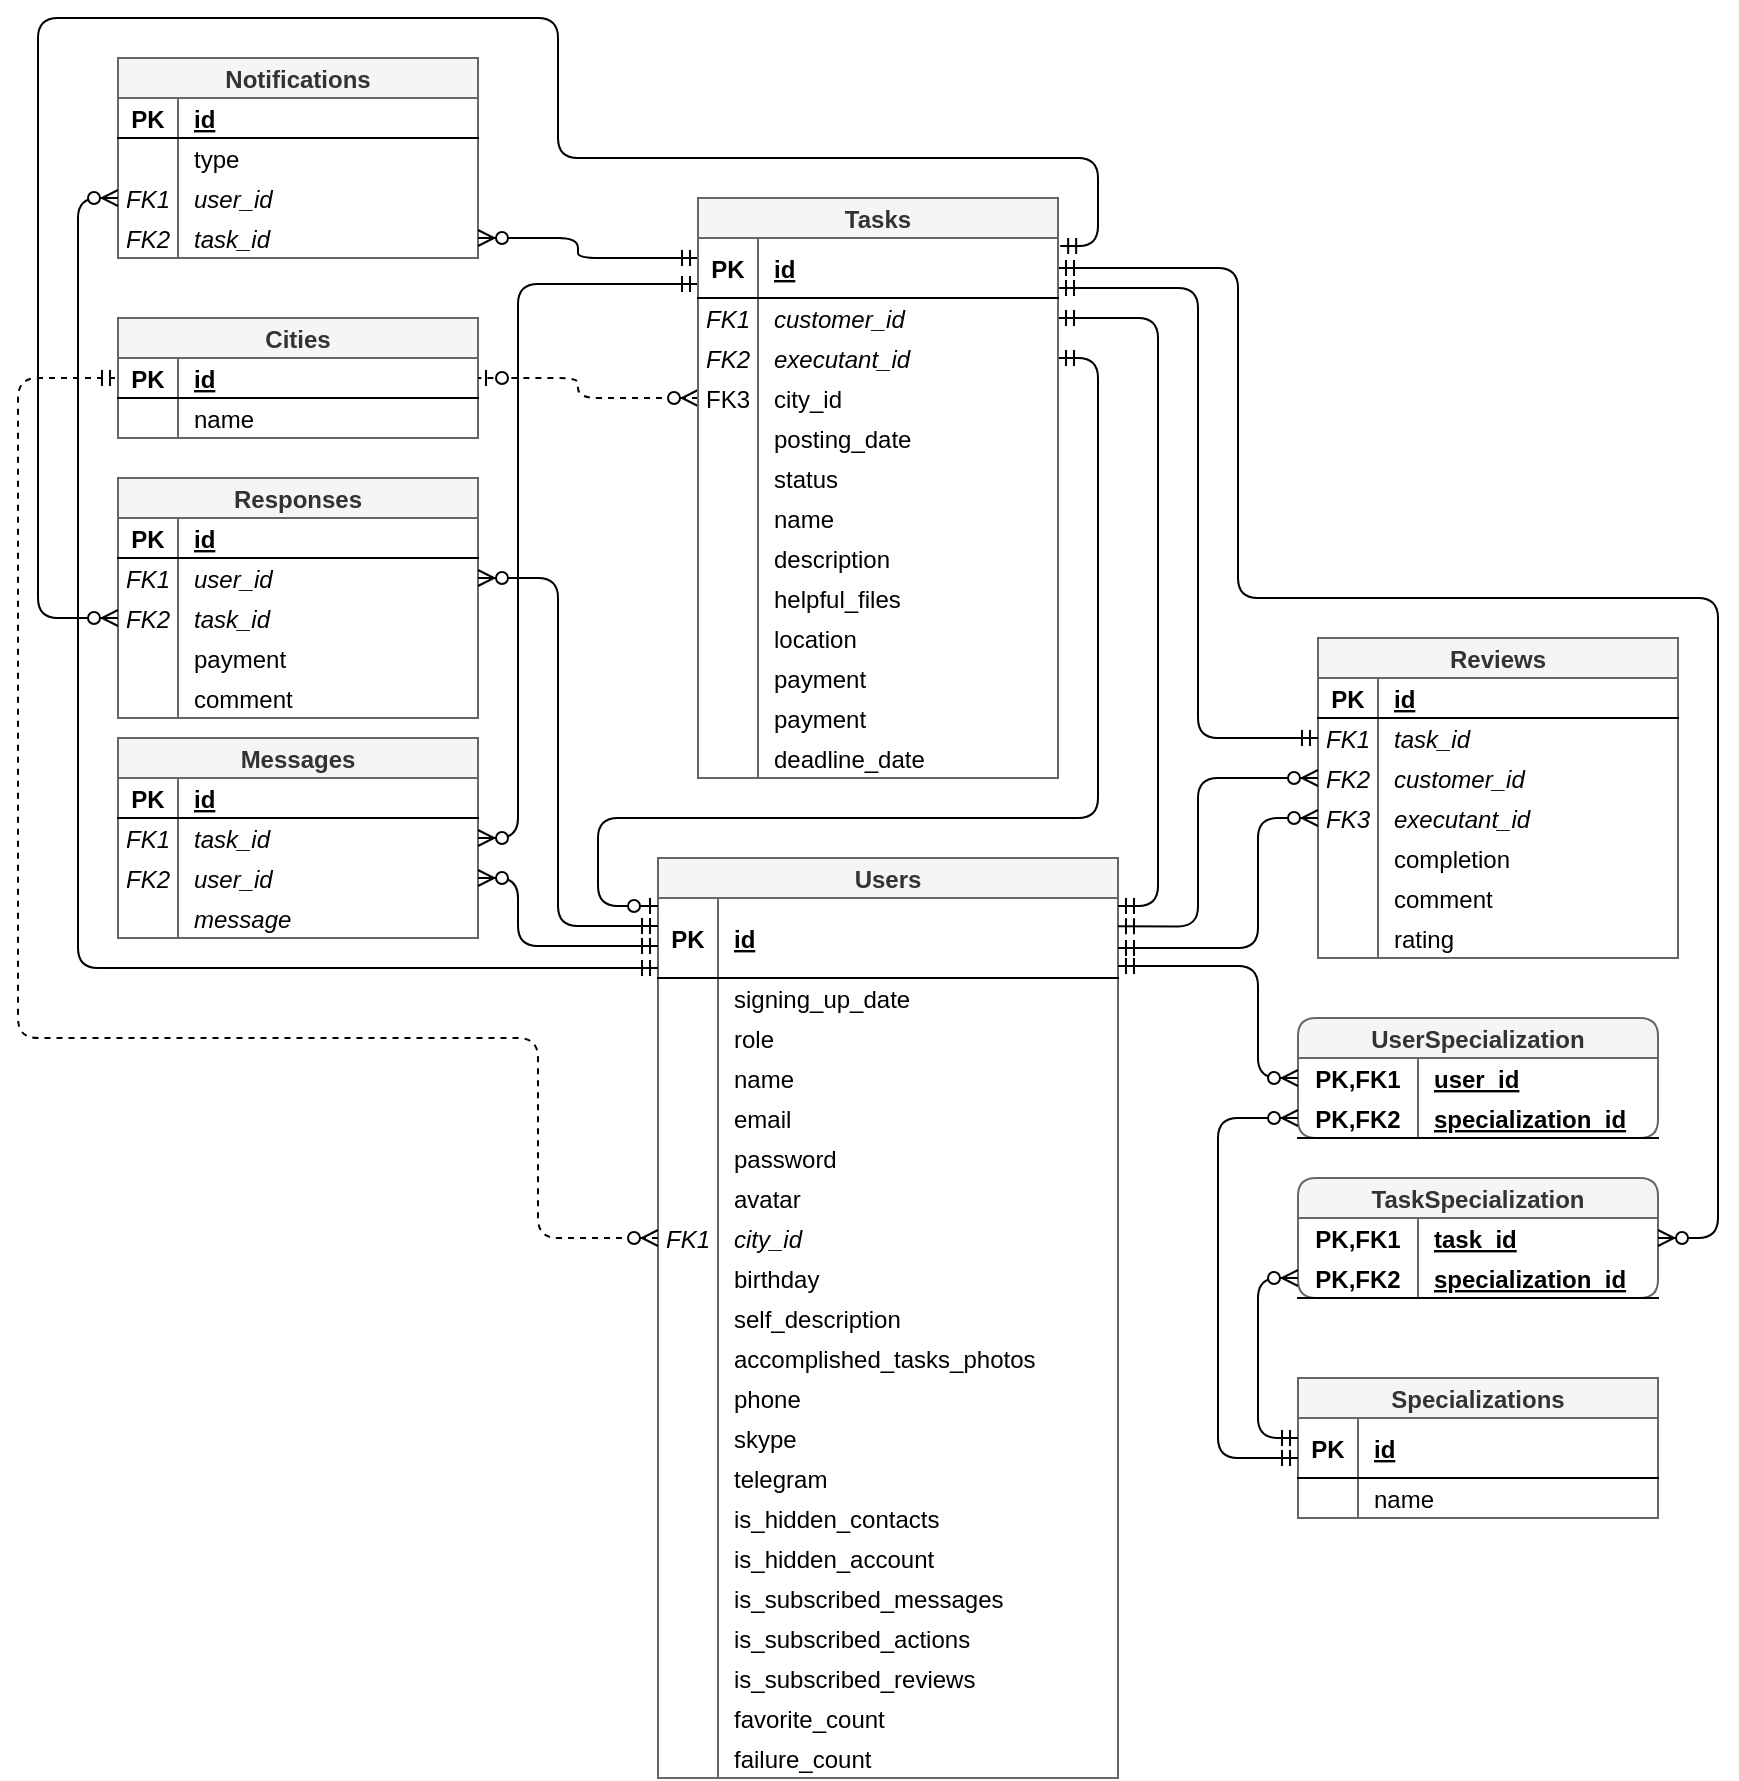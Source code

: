 <mxfile version="14.4.3" type="device"><diagram id="wRewFfcYAdY52amZ0MV2" name="Page-1"><mxGraphModel dx="1865" dy="1776" grid="1" gridSize="10" guides="0" tooltips="1" connect="1" arrows="1" fold="1" page="1" pageScale="1" pageWidth="827" pageHeight="1169" math="0" shadow="0"><root><mxCell id="0"/><mxCell id="1" parent="0"/><mxCell id="E5ub0twY_l8HqXWIfeid-1" value="Users" style="shape=table;startSize=20;container=1;collapsible=1;childLayout=tableLayout;fixedRows=1;rowLines=0;fontStyle=1;align=center;resizeLast=1;fillColor=#f5f5f5;strokeColor=#666666;fontColor=#333333;" parent="1" vertex="1"><mxGeometry x="290" y="320" width="230" height="460" as="geometry"><mxRectangle x="320" y="420" width="70" height="20" as="alternateBounds"/></mxGeometry></mxCell><mxCell id="E5ub0twY_l8HqXWIfeid-2" value="" style="shape=partialRectangle;collapsible=0;dropTarget=0;pointerEvents=0;fillColor=none;top=0;left=0;bottom=1;right=0;points=[[0,0.5],[1,0.5]];portConstraint=eastwest;" parent="E5ub0twY_l8HqXWIfeid-1" vertex="1"><mxGeometry y="20" width="230" height="40" as="geometry"/></mxCell><mxCell id="E5ub0twY_l8HqXWIfeid-3" value="PK" style="shape=partialRectangle;connectable=0;fillColor=none;top=0;left=0;bottom=0;right=0;fontStyle=1;overflow=hidden;" parent="E5ub0twY_l8HqXWIfeid-2" vertex="1"><mxGeometry width="30" height="40" as="geometry"/></mxCell><mxCell id="E5ub0twY_l8HqXWIfeid-4" value="id" style="shape=partialRectangle;connectable=0;fillColor=none;top=0;left=0;bottom=0;right=0;align=left;spacingLeft=6;fontStyle=5;overflow=hidden;" parent="E5ub0twY_l8HqXWIfeid-2" vertex="1"><mxGeometry x="30" width="200" height="40" as="geometry"/></mxCell><mxCell id="TBLeh7Akj_FtsVwdgq-b-46" style="shape=partialRectangle;collapsible=0;dropTarget=0;pointerEvents=0;fillColor=none;top=0;left=0;bottom=0;right=0;points=[[0,0.5],[1,0.5]];portConstraint=eastwest;" parent="E5ub0twY_l8HqXWIfeid-1" vertex="1"><mxGeometry y="60" width="230" height="20" as="geometry"/></mxCell><mxCell id="TBLeh7Akj_FtsVwdgq-b-47" style="shape=partialRectangle;connectable=0;fillColor=none;top=0;left=0;bottom=0;right=0;editable=1;overflow=hidden;" parent="TBLeh7Akj_FtsVwdgq-b-46" vertex="1"><mxGeometry width="30" height="20" as="geometry"/></mxCell><mxCell id="TBLeh7Akj_FtsVwdgq-b-48" value="signing_up_date" style="shape=partialRectangle;connectable=0;fillColor=none;top=0;left=0;bottom=0;right=0;align=left;spacingLeft=6;overflow=hidden;fontSize=12;" parent="TBLeh7Akj_FtsVwdgq-b-46" vertex="1"><mxGeometry x="30" width="200" height="20" as="geometry"/></mxCell><mxCell id="TBLeh7Akj_FtsVwdgq-b-56" style="shape=partialRectangle;collapsible=0;dropTarget=0;pointerEvents=0;fillColor=none;top=0;left=0;bottom=0;right=0;points=[[0,0.5],[1,0.5]];portConstraint=eastwest;" parent="E5ub0twY_l8HqXWIfeid-1" vertex="1"><mxGeometry y="80" width="230" height="20" as="geometry"/></mxCell><mxCell id="TBLeh7Akj_FtsVwdgq-b-57" style="shape=partialRectangle;connectable=0;fillColor=none;top=0;left=0;bottom=0;right=0;editable=1;overflow=hidden;" parent="TBLeh7Akj_FtsVwdgq-b-56" vertex="1"><mxGeometry width="30" height="20" as="geometry"/></mxCell><mxCell id="TBLeh7Akj_FtsVwdgq-b-58" value="role" style="shape=partialRectangle;connectable=0;fillColor=none;top=0;left=0;bottom=0;right=0;align=left;spacingLeft=6;overflow=hidden;fontSize=12;" parent="TBLeh7Akj_FtsVwdgq-b-56" vertex="1"><mxGeometry x="30" width="200" height="20" as="geometry"/></mxCell><mxCell id="E5ub0twY_l8HqXWIfeid-14" value="" style="shape=partialRectangle;collapsible=0;dropTarget=0;pointerEvents=0;fillColor=none;top=0;left=0;bottom=0;right=0;points=[[0,0.5],[1,0.5]];portConstraint=eastwest;" parent="E5ub0twY_l8HqXWIfeid-1" vertex="1"><mxGeometry y="100" width="230" height="20" as="geometry"/></mxCell><mxCell id="E5ub0twY_l8HqXWIfeid-15" value="" style="shape=partialRectangle;connectable=0;fillColor=none;top=0;left=0;bottom=0;right=0;editable=1;overflow=hidden;" parent="E5ub0twY_l8HqXWIfeid-14" vertex="1"><mxGeometry width="30" height="20" as="geometry"/></mxCell><mxCell id="E5ub0twY_l8HqXWIfeid-16" value="name" style="shape=partialRectangle;connectable=0;fillColor=none;top=0;left=0;bottom=0;right=0;align=left;spacingLeft=6;overflow=hidden;fontSize=12;" parent="E5ub0twY_l8HqXWIfeid-14" vertex="1"><mxGeometry x="30" width="200" height="20" as="geometry"/></mxCell><mxCell id="E5ub0twY_l8HqXWIfeid-17" value="" style="shape=partialRectangle;collapsible=0;dropTarget=0;pointerEvents=0;fillColor=none;top=0;left=0;bottom=0;right=0;points=[[0,0.5],[1,0.5]];portConstraint=eastwest;" parent="E5ub0twY_l8HqXWIfeid-1" vertex="1"><mxGeometry y="120" width="230" height="20" as="geometry"/></mxCell><mxCell id="E5ub0twY_l8HqXWIfeid-18" value="" style="shape=partialRectangle;connectable=0;fillColor=none;top=0;left=0;bottom=0;right=0;editable=1;overflow=hidden;" parent="E5ub0twY_l8HqXWIfeid-17" vertex="1"><mxGeometry width="30" height="20" as="geometry"/></mxCell><mxCell id="E5ub0twY_l8HqXWIfeid-19" value="email" style="shape=partialRectangle;connectable=0;fillColor=none;top=0;left=0;bottom=0;right=0;align=left;spacingLeft=6;overflow=hidden;fontSize=12;" parent="E5ub0twY_l8HqXWIfeid-17" vertex="1"><mxGeometry x="30" width="200" height="20" as="geometry"/></mxCell><mxCell id="E5ub0twY_l8HqXWIfeid-20" value="" style="shape=partialRectangle;collapsible=0;dropTarget=0;pointerEvents=0;fillColor=none;top=0;left=0;bottom=0;right=0;points=[[0,0.5],[1,0.5]];portConstraint=eastwest;" parent="E5ub0twY_l8HqXWIfeid-1" vertex="1"><mxGeometry y="140" width="230" height="20" as="geometry"/></mxCell><mxCell id="E5ub0twY_l8HqXWIfeid-21" value="" style="shape=partialRectangle;connectable=0;fillColor=none;top=0;left=0;bottom=0;right=0;editable=1;overflow=hidden;" parent="E5ub0twY_l8HqXWIfeid-20" vertex="1"><mxGeometry width="30" height="20" as="geometry"/></mxCell><mxCell id="E5ub0twY_l8HqXWIfeid-22" value="password" style="shape=partialRectangle;connectable=0;fillColor=none;top=0;left=0;bottom=0;right=0;align=left;spacingLeft=6;overflow=hidden;fontSize=12;" parent="E5ub0twY_l8HqXWIfeid-20" vertex="1"><mxGeometry x="30" width="200" height="20" as="geometry"/></mxCell><mxCell id="E5ub0twY_l8HqXWIfeid-23" value="" style="shape=partialRectangle;collapsible=0;dropTarget=0;pointerEvents=0;fillColor=none;top=0;left=0;bottom=0;right=0;points=[[0,0.5],[1,0.5]];portConstraint=eastwest;" parent="E5ub0twY_l8HqXWIfeid-1" vertex="1"><mxGeometry y="160" width="230" height="20" as="geometry"/></mxCell><mxCell id="E5ub0twY_l8HqXWIfeid-24" value="" style="shape=partialRectangle;connectable=0;fillColor=none;top=0;left=0;bottom=0;right=0;editable=1;overflow=hidden;" parent="E5ub0twY_l8HqXWIfeid-23" vertex="1"><mxGeometry width="30" height="20" as="geometry"/></mxCell><mxCell id="E5ub0twY_l8HqXWIfeid-25" value="avatar" style="shape=partialRectangle;connectable=0;fillColor=none;top=0;left=0;bottom=0;right=0;align=left;spacingLeft=6;overflow=hidden;fontSize=12;" parent="E5ub0twY_l8HqXWIfeid-23" vertex="1"><mxGeometry x="30" width="200" height="20" as="geometry"/></mxCell><mxCell id="E5ub0twY_l8HqXWIfeid-75" value="" style="shape=partialRectangle;collapsible=0;dropTarget=0;pointerEvents=0;fillColor=none;top=0;left=0;bottom=0;right=0;points=[[0,0.5],[1,0.5]];portConstraint=eastwest;" parent="E5ub0twY_l8HqXWIfeid-1" vertex="1"><mxGeometry y="180" width="230" height="20" as="geometry"/></mxCell><mxCell id="E5ub0twY_l8HqXWIfeid-76" value="FK1" style="shape=partialRectangle;connectable=0;fillColor=none;top=0;left=0;bottom=0;right=0;editable=1;overflow=hidden;fontStyle=2" parent="E5ub0twY_l8HqXWIfeid-75" vertex="1"><mxGeometry width="30" height="20" as="geometry"/></mxCell><mxCell id="E5ub0twY_l8HqXWIfeid-77" value="city_id" style="shape=partialRectangle;connectable=0;fillColor=none;top=0;left=0;bottom=0;right=0;align=left;spacingLeft=6;overflow=hidden;fontSize=12;fontStyle=2" parent="E5ub0twY_l8HqXWIfeid-75" vertex="1"><mxGeometry x="30" width="200" height="20" as="geometry"/></mxCell><mxCell id="E5ub0twY_l8HqXWIfeid-78" value="" style="shape=partialRectangle;collapsible=0;dropTarget=0;pointerEvents=0;fillColor=none;top=0;left=0;bottom=0;right=0;points=[[0,0.5],[1,0.5]];portConstraint=eastwest;" parent="E5ub0twY_l8HqXWIfeid-1" vertex="1"><mxGeometry y="200" width="230" height="20" as="geometry"/></mxCell><mxCell id="E5ub0twY_l8HqXWIfeid-79" value="&#10;&#10;FK1city&lt;br&gt;birthday&lt;br&gt;self_descriptionFK2specializations_ids&lt;br&gt;accomplished_tasks_photos&lt;br&gt;&lt;br&gt;phone&lt;br&gt;skype&lt;br&gt;telegram&lt;br&gt;FK3chosen_notifications_ids&lt;br&gt;&#10;&#10;" style="shape=partialRectangle;connectable=0;fillColor=none;top=0;left=0;bottom=0;right=0;editable=1;overflow=hidden;" parent="E5ub0twY_l8HqXWIfeid-78" vertex="1"><mxGeometry width="30" height="20" as="geometry"/></mxCell><mxCell id="E5ub0twY_l8HqXWIfeid-80" value="birthday" style="shape=partialRectangle;connectable=0;fillColor=none;top=0;left=0;bottom=0;right=0;align=left;spacingLeft=6;overflow=hidden;fontSize=12;" parent="E5ub0twY_l8HqXWIfeid-78" vertex="1"><mxGeometry x="30" width="200" height="20" as="geometry"/></mxCell><mxCell id="E5ub0twY_l8HqXWIfeid-81" value="" style="shape=partialRectangle;collapsible=0;dropTarget=0;pointerEvents=0;fillColor=none;top=0;left=0;bottom=0;right=0;points=[[0,0.5],[1,0.5]];portConstraint=eastwest;" parent="E5ub0twY_l8HqXWIfeid-1" vertex="1"><mxGeometry y="220" width="230" height="20" as="geometry"/></mxCell><mxCell id="E5ub0twY_l8HqXWIfeid-82" value="" style="shape=partialRectangle;connectable=0;fillColor=none;top=0;left=0;bottom=0;right=0;editable=1;overflow=hidden;" parent="E5ub0twY_l8HqXWIfeid-81" vertex="1"><mxGeometry width="30" height="20" as="geometry"/></mxCell><mxCell id="E5ub0twY_l8HqXWIfeid-83" value="self_description" style="shape=partialRectangle;connectable=0;fillColor=none;top=0;left=0;bottom=0;right=0;align=left;spacingLeft=6;overflow=hidden;fontSize=12;" parent="E5ub0twY_l8HqXWIfeid-81" vertex="1"><mxGeometry x="30" width="200" height="20" as="geometry"/></mxCell><mxCell id="E5ub0twY_l8HqXWIfeid-87" value="" style="shape=partialRectangle;collapsible=0;dropTarget=0;pointerEvents=0;fillColor=none;top=0;left=0;bottom=0;right=0;points=[[0,0.5],[1,0.5]];portConstraint=eastwest;" parent="E5ub0twY_l8HqXWIfeid-1" vertex="1"><mxGeometry y="240" width="230" height="20" as="geometry"/></mxCell><mxCell id="E5ub0twY_l8HqXWIfeid-88" value="" style="shape=partialRectangle;connectable=0;fillColor=none;top=0;left=0;bottom=0;right=0;editable=1;overflow=hidden;" parent="E5ub0twY_l8HqXWIfeid-87" vertex="1"><mxGeometry width="30" height="20" as="geometry"/></mxCell><mxCell id="E5ub0twY_l8HqXWIfeid-89" value="accomplished_tasks_photos" style="shape=partialRectangle;connectable=0;fillColor=none;top=0;left=0;bottom=0;right=0;align=left;spacingLeft=6;overflow=hidden;fontSize=12;" parent="E5ub0twY_l8HqXWIfeid-87" vertex="1"><mxGeometry x="30" width="200" height="20" as="geometry"/></mxCell><mxCell id="E5ub0twY_l8HqXWIfeid-90" value="" style="shape=partialRectangle;collapsible=0;dropTarget=0;pointerEvents=0;fillColor=none;top=0;left=0;bottom=0;right=0;points=[[0,0.5],[1,0.5]];portConstraint=eastwest;" parent="E5ub0twY_l8HqXWIfeid-1" vertex="1"><mxGeometry y="260" width="230" height="20" as="geometry"/></mxCell><mxCell id="E5ub0twY_l8HqXWIfeid-91" value="" style="shape=partialRectangle;connectable=0;fillColor=none;top=0;left=0;bottom=0;right=0;editable=1;overflow=hidden;" parent="E5ub0twY_l8HqXWIfeid-90" vertex="1"><mxGeometry width="30" height="20" as="geometry"/></mxCell><mxCell id="E5ub0twY_l8HqXWIfeid-92" value="phone" style="shape=partialRectangle;connectable=0;fillColor=none;top=0;left=0;bottom=0;right=0;align=left;spacingLeft=6;overflow=hidden;fontSize=12;" parent="E5ub0twY_l8HqXWIfeid-90" vertex="1"><mxGeometry x="30" width="200" height="20" as="geometry"/></mxCell><mxCell id="E5ub0twY_l8HqXWIfeid-93" value="" style="shape=partialRectangle;collapsible=0;dropTarget=0;pointerEvents=0;fillColor=none;top=0;left=0;bottom=0;right=0;points=[[0,0.5],[1,0.5]];portConstraint=eastwest;" parent="E5ub0twY_l8HqXWIfeid-1" vertex="1"><mxGeometry y="280" width="230" height="20" as="geometry"/></mxCell><mxCell id="E5ub0twY_l8HqXWIfeid-94" value="" style="shape=partialRectangle;connectable=0;fillColor=none;top=0;left=0;bottom=0;right=0;editable=1;overflow=hidden;" parent="E5ub0twY_l8HqXWIfeid-93" vertex="1"><mxGeometry width="30" height="20" as="geometry"/></mxCell><mxCell id="E5ub0twY_l8HqXWIfeid-95" value="skype" style="shape=partialRectangle;connectable=0;fillColor=none;top=0;left=0;bottom=0;right=0;align=left;spacingLeft=6;overflow=hidden;fontSize=12;" parent="E5ub0twY_l8HqXWIfeid-93" vertex="1"><mxGeometry x="30" width="200" height="20" as="geometry"/></mxCell><mxCell id="E5ub0twY_l8HqXWIfeid-96" value="" style="shape=partialRectangle;collapsible=0;dropTarget=0;pointerEvents=0;fillColor=none;top=0;left=0;bottom=0;right=0;points=[[0,0.5],[1,0.5]];portConstraint=eastwest;" parent="E5ub0twY_l8HqXWIfeid-1" vertex="1"><mxGeometry y="300" width="230" height="20" as="geometry"/></mxCell><mxCell id="E5ub0twY_l8HqXWIfeid-97" value="" style="shape=partialRectangle;connectable=0;fillColor=none;top=0;left=0;bottom=0;right=0;editable=1;overflow=hidden;" parent="E5ub0twY_l8HqXWIfeid-96" vertex="1"><mxGeometry width="30" height="20" as="geometry"/></mxCell><mxCell id="E5ub0twY_l8HqXWIfeid-98" value="telegram" style="shape=partialRectangle;connectable=0;fillColor=none;top=0;left=0;bottom=0;right=0;align=left;spacingLeft=6;overflow=hidden;fontSize=12;" parent="E5ub0twY_l8HqXWIfeid-96" vertex="1"><mxGeometry x="30" width="200" height="20" as="geometry"/></mxCell><mxCell id="TBLeh7Akj_FtsVwdgq-b-37" value="" style="shape=partialRectangle;collapsible=0;dropTarget=0;pointerEvents=0;fillColor=none;top=0;left=0;bottom=0;right=0;points=[[0,0.5],[1,0.5]];portConstraint=eastwest;" parent="E5ub0twY_l8HqXWIfeid-1" vertex="1"><mxGeometry y="320" width="230" height="20" as="geometry"/></mxCell><mxCell id="TBLeh7Akj_FtsVwdgq-b-38" value="" style="shape=partialRectangle;connectable=0;fillColor=none;top=0;left=0;bottom=0;right=0;editable=1;overflow=hidden;" parent="TBLeh7Akj_FtsVwdgq-b-37" vertex="1"><mxGeometry width="30" height="20" as="geometry"/></mxCell><mxCell id="TBLeh7Akj_FtsVwdgq-b-39" value="is_hidden_contacts" style="shape=partialRectangle;connectable=0;fillColor=none;top=0;left=0;bottom=0;right=0;align=left;spacingLeft=6;overflow=hidden;fontSize=12;" parent="TBLeh7Akj_FtsVwdgq-b-37" vertex="1"><mxGeometry x="30" width="200" height="20" as="geometry"/></mxCell><mxCell id="TBLeh7Akj_FtsVwdgq-b-40" value="" style="shape=partialRectangle;collapsible=0;dropTarget=0;pointerEvents=0;fillColor=none;top=0;left=0;bottom=0;right=0;points=[[0,0.5],[1,0.5]];portConstraint=eastwest;" parent="E5ub0twY_l8HqXWIfeid-1" vertex="1"><mxGeometry y="340" width="230" height="20" as="geometry"/></mxCell><mxCell id="TBLeh7Akj_FtsVwdgq-b-41" value="" style="shape=partialRectangle;connectable=0;fillColor=none;top=0;left=0;bottom=0;right=0;editable=1;overflow=hidden;" parent="TBLeh7Akj_FtsVwdgq-b-40" vertex="1"><mxGeometry width="30" height="20" as="geometry"/></mxCell><mxCell id="TBLeh7Akj_FtsVwdgq-b-42" value="is_hidden_account" style="shape=partialRectangle;connectable=0;fillColor=none;top=0;left=0;bottom=0;right=0;align=left;spacingLeft=6;overflow=hidden;fontSize=12;" parent="TBLeh7Akj_FtsVwdgq-b-40" vertex="1"><mxGeometry x="30" width="200" height="20" as="geometry"/></mxCell><mxCell id="TBLeh7Akj_FtsVwdgq-b-89" value="" style="shape=partialRectangle;collapsible=0;dropTarget=0;pointerEvents=0;fillColor=none;top=0;left=0;bottom=0;right=0;points=[[0,0.5],[1,0.5]];portConstraint=eastwest;" parent="E5ub0twY_l8HqXWIfeid-1" vertex="1"><mxGeometry y="360" width="230" height="20" as="geometry"/></mxCell><mxCell id="TBLeh7Akj_FtsVwdgq-b-90" value="" style="shape=partialRectangle;connectable=0;fillColor=none;top=0;left=0;bottom=0;right=0;editable=1;overflow=hidden;" parent="TBLeh7Akj_FtsVwdgq-b-89" vertex="1"><mxGeometry width="30" height="20" as="geometry"/></mxCell><mxCell id="TBLeh7Akj_FtsVwdgq-b-91" value="is_subscribed_messages" style="shape=partialRectangle;connectable=0;fillColor=none;top=0;left=0;bottom=0;right=0;align=left;spacingLeft=6;overflow=hidden;fontSize=12;" parent="TBLeh7Akj_FtsVwdgq-b-89" vertex="1"><mxGeometry x="30" width="200" height="20" as="geometry"/></mxCell><mxCell id="TBLeh7Akj_FtsVwdgq-b-92" value="" style="shape=partialRectangle;collapsible=0;dropTarget=0;pointerEvents=0;fillColor=none;top=0;left=0;bottom=0;right=0;points=[[0,0.5],[1,0.5]];portConstraint=eastwest;" parent="E5ub0twY_l8HqXWIfeid-1" vertex="1"><mxGeometry y="380" width="230" height="20" as="geometry"/></mxCell><mxCell id="TBLeh7Akj_FtsVwdgq-b-93" value="" style="shape=partialRectangle;connectable=0;fillColor=none;top=0;left=0;bottom=0;right=0;editable=1;overflow=hidden;" parent="TBLeh7Akj_FtsVwdgq-b-92" vertex="1"><mxGeometry width="30" height="20" as="geometry"/></mxCell><mxCell id="TBLeh7Akj_FtsVwdgq-b-94" value="is_subscribed_actions" style="shape=partialRectangle;connectable=0;fillColor=none;top=0;left=0;bottom=0;right=0;align=left;spacingLeft=6;overflow=hidden;fontSize=12;" parent="TBLeh7Akj_FtsVwdgq-b-92" vertex="1"><mxGeometry x="30" width="200" height="20" as="geometry"/></mxCell><mxCell id="TBLeh7Akj_FtsVwdgq-b-95" value="" style="shape=partialRectangle;collapsible=0;dropTarget=0;pointerEvents=0;fillColor=none;top=0;left=0;bottom=0;right=0;points=[[0,0.5],[1,0.5]];portConstraint=eastwest;" parent="E5ub0twY_l8HqXWIfeid-1" vertex="1"><mxGeometry y="400" width="230" height="20" as="geometry"/></mxCell><mxCell id="TBLeh7Akj_FtsVwdgq-b-96" value="" style="shape=partialRectangle;connectable=0;fillColor=none;top=0;left=0;bottom=0;right=0;editable=1;overflow=hidden;" parent="TBLeh7Akj_FtsVwdgq-b-95" vertex="1"><mxGeometry width="30" height="20" as="geometry"/></mxCell><mxCell id="TBLeh7Akj_FtsVwdgq-b-97" value="is_subscribed_reviews" style="shape=partialRectangle;connectable=0;fillColor=none;top=0;left=0;bottom=0;right=0;align=left;spacingLeft=6;overflow=hidden;fontSize=12;" parent="TBLeh7Akj_FtsVwdgq-b-95" vertex="1"><mxGeometry x="30" width="200" height="20" as="geometry"/></mxCell><mxCell id="TBLeh7Akj_FtsVwdgq-b-43" value="" style="shape=partialRectangle;collapsible=0;dropTarget=0;pointerEvents=0;fillColor=none;top=0;left=0;bottom=0;right=0;points=[[0,0.5],[1,0.5]];portConstraint=eastwest;" parent="E5ub0twY_l8HqXWIfeid-1" vertex="1"><mxGeometry y="420" width="230" height="20" as="geometry"/></mxCell><mxCell id="TBLeh7Akj_FtsVwdgq-b-44" value="" style="shape=partialRectangle;connectable=0;fillColor=none;top=0;left=0;bottom=0;right=0;editable=1;overflow=hidden;" parent="TBLeh7Akj_FtsVwdgq-b-43" vertex="1"><mxGeometry width="30" height="20" as="geometry"/></mxCell><mxCell id="TBLeh7Akj_FtsVwdgq-b-45" value="favorite_count" style="shape=partialRectangle;connectable=0;fillColor=none;top=0;left=0;bottom=0;right=0;align=left;spacingLeft=6;overflow=hidden;fontSize=12;" parent="TBLeh7Akj_FtsVwdgq-b-43" vertex="1"><mxGeometry x="30" width="200" height="20" as="geometry"/></mxCell><mxCell id="TBLeh7Akj_FtsVwdgq-b-86" value="" style="shape=partialRectangle;collapsible=0;dropTarget=0;pointerEvents=0;fillColor=none;top=0;left=0;bottom=0;right=0;points=[[0,0.5],[1,0.5]];portConstraint=eastwest;" parent="E5ub0twY_l8HqXWIfeid-1" vertex="1"><mxGeometry y="440" width="230" height="20" as="geometry"/></mxCell><mxCell id="TBLeh7Akj_FtsVwdgq-b-87" value="" style="shape=partialRectangle;connectable=0;fillColor=none;top=0;left=0;bottom=0;right=0;editable=1;overflow=hidden;" parent="TBLeh7Akj_FtsVwdgq-b-86" vertex="1"><mxGeometry width="30" height="20" as="geometry"/></mxCell><mxCell id="TBLeh7Akj_FtsVwdgq-b-88" value="failure_count" style="shape=partialRectangle;connectable=0;fillColor=none;top=0;left=0;bottom=0;right=0;align=left;spacingLeft=6;overflow=hidden;fontSize=12;" parent="TBLeh7Akj_FtsVwdgq-b-86" vertex="1"><mxGeometry x="30" width="200" height="20" as="geometry"/></mxCell><mxCell id="E5ub0twY_l8HqXWIfeid-115" value="" style="edgeStyle=orthogonalEdgeStyle;fontSize=12;html=1;endArrow=ERmandOne;startArrow=ERmandOne;rounded=1;" parent="1" source="E5ub0twY_l8HqXWIfeid-2" target="E5ub0twY_l8HqXWIfeid-30" edge="1"><mxGeometry width="100" height="100" relative="1" as="geometry"><mxPoint x="540" y="349" as="sourcePoint"/><mxPoint x="430" y="70" as="targetPoint"/><Array as="points"><mxPoint x="540" y="344"/><mxPoint x="540" y="50"/></Array></mxGeometry></mxCell><mxCell id="E5ub0twY_l8HqXWIfeid-116" value="" style="edgeStyle=orthogonalEdgeStyle;fontSize=12;html=1;endArrow=ERzeroToOne;startArrow=ERmandOne;rounded=1;" parent="1" source="E5ub0twY_l8HqXWIfeid-33" target="E5ub0twY_l8HqXWIfeid-2" edge="1"><mxGeometry width="100" height="100" relative="1" as="geometry"><mxPoint x="140" y="50" as="sourcePoint"/><mxPoint x="280" y="320" as="targetPoint"/><Array as="points"><mxPoint x="510" y="70"/><mxPoint x="510" y="300"/><mxPoint x="260" y="300"/><mxPoint x="260" y="344"/></Array></mxGeometry></mxCell><mxCell id="E5ub0twY_l8HqXWIfeid-117" value="Specializations" style="shape=table;startSize=20;container=1;collapsible=1;childLayout=tableLayout;fixedRows=1;rowLines=0;fontStyle=1;align=center;resizeLast=1;fontSize=12;fillColor=#f5f5f5;strokeColor=#666666;fontColor=#333333;" parent="1" vertex="1"><mxGeometry x="610" y="580" width="180" height="70" as="geometry"><mxRectangle x="610" y="580" width="120" height="20" as="alternateBounds"/></mxGeometry></mxCell><mxCell id="E5ub0twY_l8HqXWIfeid-118" value="" style="shape=partialRectangle;collapsible=0;dropTarget=0;pointerEvents=0;fillColor=none;top=0;left=0;bottom=1;right=0;points=[[0,0.5],[1,0.5]];portConstraint=eastwest;" parent="E5ub0twY_l8HqXWIfeid-117" vertex="1"><mxGeometry y="20" width="180" height="30" as="geometry"/></mxCell><mxCell id="E5ub0twY_l8HqXWIfeid-119" value="PK" style="shape=partialRectangle;connectable=0;fillColor=none;top=0;left=0;bottom=0;right=0;fontStyle=1;overflow=hidden;" parent="E5ub0twY_l8HqXWIfeid-118" vertex="1"><mxGeometry width="30" height="30" as="geometry"/></mxCell><mxCell id="E5ub0twY_l8HqXWIfeid-120" value="id" style="shape=partialRectangle;connectable=0;fillColor=none;top=0;left=0;bottom=0;right=0;align=left;spacingLeft=6;fontStyle=5;overflow=hidden;" parent="E5ub0twY_l8HqXWIfeid-118" vertex="1"><mxGeometry x="30" width="150" height="30" as="geometry"/></mxCell><mxCell id="E5ub0twY_l8HqXWIfeid-121" value="" style="shape=partialRectangle;collapsible=0;dropTarget=0;pointerEvents=0;fillColor=none;top=0;left=0;bottom=0;right=0;points=[[0,0.5],[1,0.5]];portConstraint=eastwest;" parent="E5ub0twY_l8HqXWIfeid-117" vertex="1"><mxGeometry y="50" width="180" height="20" as="geometry"/></mxCell><mxCell id="E5ub0twY_l8HqXWIfeid-122" value="" style="shape=partialRectangle;connectable=0;fillColor=none;top=0;left=0;bottom=0;right=0;editable=1;overflow=hidden;fontStyle=2" parent="E5ub0twY_l8HqXWIfeid-121" vertex="1"><mxGeometry width="30" height="20" as="geometry"/></mxCell><mxCell id="E5ub0twY_l8HqXWIfeid-123" value="name" style="shape=partialRectangle;connectable=0;fillColor=none;top=0;left=0;bottom=0;right=0;align=left;spacingLeft=6;overflow=hidden;fontSize=12;fontStyle=0" parent="E5ub0twY_l8HqXWIfeid-121" vertex="1"><mxGeometry x="30" width="150" height="20" as="geometry"/></mxCell><mxCell id="E5ub0twY_l8HqXWIfeid-152" value="UserSpecialization" style="shape=table;startSize=20;container=1;collapsible=1;childLayout=tableLayout;fixedRows=1;rowLines=0;fontStyle=1;align=center;resizeLast=1;strokeWidth=1;fontSize=12;rounded=1;fillColor=#f5f5f5;strokeColor=#666666;fontColor=#333333;" parent="1" vertex="1"><mxGeometry x="610" y="400" width="180" height="60" as="geometry"><mxRectangle x="10" y="490" width="140" height="20" as="alternateBounds"/></mxGeometry></mxCell><mxCell id="E5ub0twY_l8HqXWIfeid-153" value="" style="shape=partialRectangle;collapsible=0;dropTarget=0;pointerEvents=0;fillColor=none;top=0;left=0;bottom=0;right=0;points=[[0,0.5],[1,0.5]];portConstraint=eastwest;" parent="E5ub0twY_l8HqXWIfeid-152" vertex="1"><mxGeometry y="20" width="180" height="20" as="geometry"/></mxCell><mxCell id="E5ub0twY_l8HqXWIfeid-154" value="PK,FK1" style="shape=partialRectangle;connectable=0;fillColor=none;top=0;left=0;bottom=0;right=0;fontStyle=1;overflow=hidden;" parent="E5ub0twY_l8HqXWIfeid-153" vertex="1"><mxGeometry width="60" height="20" as="geometry"/></mxCell><mxCell id="E5ub0twY_l8HqXWIfeid-155" value="user_id" style="shape=partialRectangle;connectable=0;fillColor=none;top=0;left=0;bottom=0;right=0;align=left;spacingLeft=6;fontStyle=5;overflow=hidden;" parent="E5ub0twY_l8HqXWIfeid-153" vertex="1"><mxGeometry x="60" width="120" height="20" as="geometry"/></mxCell><mxCell id="E5ub0twY_l8HqXWIfeid-156" value="" style="shape=partialRectangle;collapsible=0;dropTarget=0;pointerEvents=0;fillColor=none;top=0;left=0;bottom=1;right=0;points=[[0,0.5],[1,0.5]];portConstraint=eastwest;" parent="E5ub0twY_l8HqXWIfeid-152" vertex="1"><mxGeometry y="40" width="180" height="20" as="geometry"/></mxCell><mxCell id="E5ub0twY_l8HqXWIfeid-157" value="PK,FK2" style="shape=partialRectangle;connectable=0;fillColor=none;top=0;left=0;bottom=0;right=0;fontStyle=1;overflow=hidden;" parent="E5ub0twY_l8HqXWIfeid-156" vertex="1"><mxGeometry width="60" height="20" as="geometry"/></mxCell><mxCell id="E5ub0twY_l8HqXWIfeid-158" value="specialization_id" style="shape=partialRectangle;connectable=0;fillColor=none;top=0;left=0;bottom=0;right=0;align=left;spacingLeft=6;fontStyle=5;overflow=hidden;" parent="E5ub0twY_l8HqXWIfeid-156" vertex="1"><mxGeometry x="60" width="120" height="20" as="geometry"/></mxCell><mxCell id="8u-enSUWb5klAf7-SpQt-2" value="" style="edgeStyle=orthogonalEdgeStyle;fontSize=12;html=1;endArrow=ERzeroToMany;startArrow=ERmandOne;endFill=1;rounded=1;" parent="1" source="E5ub0twY_l8HqXWIfeid-2" target="E5ub0twY_l8HqXWIfeid-153" edge="1"><mxGeometry width="100" height="100" relative="1" as="geometry"><mxPoint x="520" y="380" as="sourcePoint"/><mxPoint x="390" y="250" as="targetPoint"/><Array as="points"><mxPoint x="590" y="374"/><mxPoint x="590" y="430"/></Array></mxGeometry></mxCell><mxCell id="8u-enSUWb5klAf7-SpQt-4" value="" style="edgeStyle=orthogonalEdgeStyle;fontSize=12;html=1;endArrow=ERzeroToMany;startArrow=ERmandOne;endFill=1;rounded=1;" parent="1" target="E5ub0twY_l8HqXWIfeid-156" edge="1"><mxGeometry width="100" height="100" relative="1" as="geometry"><mxPoint x="610" y="620" as="sourcePoint"/><mxPoint x="370" y="440" as="targetPoint"/><Array as="points"><mxPoint x="570" y="620"/><mxPoint x="570" y="450"/></Array></mxGeometry></mxCell><mxCell id="8u-enSUWb5klAf7-SpQt-5" value="TaskSpecialization" style="shape=table;startSize=20;container=1;collapsible=1;childLayout=tableLayout;fixedRows=1;rowLines=0;fontStyle=1;align=center;resizeLast=1;strokeWidth=1;fontSize=12;rounded=1;fillColor=#f5f5f5;strokeColor=#666666;fontColor=#333333;" parent="1" vertex="1"><mxGeometry x="610" y="480" width="180" height="60" as="geometry"><mxRectangle x="300" y="380" width="140" height="20" as="alternateBounds"/></mxGeometry></mxCell><mxCell id="8u-enSUWb5klAf7-SpQt-6" value="" style="shape=partialRectangle;collapsible=0;dropTarget=0;pointerEvents=0;fillColor=none;top=0;left=0;bottom=0;right=0;points=[[0,0.5],[1,0.5]];portConstraint=eastwest;" parent="8u-enSUWb5klAf7-SpQt-5" vertex="1"><mxGeometry y="20" width="180" height="20" as="geometry"/></mxCell><mxCell id="8u-enSUWb5klAf7-SpQt-7" value="PK,FK1" style="shape=partialRectangle;connectable=0;fillColor=none;top=0;left=0;bottom=0;right=0;fontStyle=1;overflow=hidden;" parent="8u-enSUWb5klAf7-SpQt-6" vertex="1"><mxGeometry width="60" height="20" as="geometry"/></mxCell><mxCell id="8u-enSUWb5klAf7-SpQt-8" value="task_id" style="shape=partialRectangle;connectable=0;fillColor=none;top=0;left=0;bottom=0;right=0;align=left;spacingLeft=6;fontStyle=5;overflow=hidden;" parent="8u-enSUWb5klAf7-SpQt-6" vertex="1"><mxGeometry x="60" width="120" height="20" as="geometry"/></mxCell><mxCell id="8u-enSUWb5klAf7-SpQt-9" value="" style="shape=partialRectangle;collapsible=0;dropTarget=0;pointerEvents=0;fillColor=none;top=0;left=0;bottom=1;right=0;points=[[0,0.5],[1,0.5]];portConstraint=eastwest;" parent="8u-enSUWb5klAf7-SpQt-5" vertex="1"><mxGeometry y="40" width="180" height="20" as="geometry"/></mxCell><mxCell id="8u-enSUWb5klAf7-SpQt-10" value="PK,FK2" style="shape=partialRectangle;connectable=0;fillColor=none;top=0;left=0;bottom=0;right=0;fontStyle=1;overflow=hidden;" parent="8u-enSUWb5klAf7-SpQt-9" vertex="1"><mxGeometry width="60" height="20" as="geometry"/></mxCell><mxCell id="8u-enSUWb5klAf7-SpQt-11" value="specialization_id" style="shape=partialRectangle;connectable=0;fillColor=none;top=0;left=0;bottom=0;right=0;align=left;spacingLeft=6;fontStyle=5;overflow=hidden;" parent="8u-enSUWb5klAf7-SpQt-9" vertex="1"><mxGeometry x="60" width="120" height="20" as="geometry"/></mxCell><mxCell id="8u-enSUWb5klAf7-SpQt-12" value="" style="edgeStyle=orthogonalEdgeStyle;fontSize=12;html=1;endArrow=ERzeroToMany;startArrow=ERmandOne;endFill=1;rounded=1;exitX=1;exitY=0.5;exitDx=0;exitDy=0;" parent="1" source="E5ub0twY_l8HqXWIfeid-42" target="8u-enSUWb5klAf7-SpQt-6" edge="1"><mxGeometry width="100" height="100" relative="1" as="geometry"><mxPoint x="570" y="20" as="sourcePoint"/><mxPoint x="520" y="340" as="targetPoint"/><Array as="points"><mxPoint x="580" y="25"/><mxPoint x="580" y="190"/><mxPoint x="820" y="190"/><mxPoint x="820" y="510"/></Array></mxGeometry></mxCell><mxCell id="8u-enSUWb5klAf7-SpQt-14" value="" style="edgeStyle=orthogonalEdgeStyle;fontSize=12;html=1;endArrow=ERzeroToMany;startArrow=ERmandOne;endFill=1;rounded=1;" parent="1" target="8u-enSUWb5klAf7-SpQt-9" edge="1"><mxGeometry width="100" height="100" relative="1" as="geometry"><mxPoint x="610" y="610" as="sourcePoint"/><mxPoint x="410" y="360" as="targetPoint"/><Array as="points"><mxPoint x="590" y="610"/><mxPoint x="590" y="530"/></Array></mxGeometry></mxCell><mxCell id="8u-enSUWb5klAf7-SpQt-15" value="Cities" style="shape=table;startSize=20;container=1;collapsible=1;childLayout=tableLayout;fixedRows=1;rowLines=0;fontStyle=1;align=center;resizeLast=1;fontSize=12;fillColor=#f5f5f5;strokeColor=#666666;fontColor=#333333;" parent="1" vertex="1"><mxGeometry x="20" y="50" width="180" height="60" as="geometry"><mxRectangle x="20" y="40" width="70" height="20" as="alternateBounds"/></mxGeometry></mxCell><mxCell id="8u-enSUWb5klAf7-SpQt-16" value="" style="shape=partialRectangle;collapsible=0;dropTarget=0;pointerEvents=0;fillColor=none;top=0;left=0;bottom=1;right=0;points=[[0,0.5],[1,0.5]];portConstraint=eastwest;" parent="8u-enSUWb5klAf7-SpQt-15" vertex="1"><mxGeometry y="20" width="180" height="20" as="geometry"/></mxCell><mxCell id="8u-enSUWb5klAf7-SpQt-17" value="PK" style="shape=partialRectangle;connectable=0;fillColor=none;top=0;left=0;bottom=0;right=0;fontStyle=1;overflow=hidden;" parent="8u-enSUWb5klAf7-SpQt-16" vertex="1"><mxGeometry width="30" height="20" as="geometry"/></mxCell><mxCell id="8u-enSUWb5klAf7-SpQt-18" value="id" style="shape=partialRectangle;connectable=0;fillColor=none;top=0;left=0;bottom=0;right=0;align=left;spacingLeft=6;fontStyle=5;overflow=hidden;" parent="8u-enSUWb5klAf7-SpQt-16" vertex="1"><mxGeometry x="30" width="150" height="20" as="geometry"/></mxCell><mxCell id="8u-enSUWb5klAf7-SpQt-19" value="" style="shape=partialRectangle;collapsible=0;dropTarget=0;pointerEvents=0;fillColor=none;top=0;left=0;bottom=0;right=0;points=[[0,0.5],[1,0.5]];portConstraint=eastwest;" parent="8u-enSUWb5klAf7-SpQt-15" vertex="1"><mxGeometry y="40" width="180" height="20" as="geometry"/></mxCell><mxCell id="8u-enSUWb5klAf7-SpQt-20" value="" style="shape=partialRectangle;connectable=0;fillColor=none;top=0;left=0;bottom=0;right=0;editable=1;overflow=hidden;fontStyle=2" parent="8u-enSUWb5klAf7-SpQt-19" vertex="1"><mxGeometry width="30" height="20" as="geometry"/></mxCell><mxCell id="8u-enSUWb5klAf7-SpQt-21" value="name" style="shape=partialRectangle;connectable=0;fillColor=none;top=0;left=0;bottom=0;right=0;align=left;spacingLeft=6;overflow=hidden;fontSize=12;fontStyle=0" parent="8u-enSUWb5klAf7-SpQt-19" vertex="1"><mxGeometry x="30" width="150" height="20" as="geometry"/></mxCell><mxCell id="8u-enSUWb5klAf7-SpQt-22" value="" style="edgeStyle=orthogonalEdgeStyle;fontSize=12;html=1;endArrow=ERmandOne;startArrow=ERzeroToMany;endFill=0;dashed=1;rounded=1;startFill=1;" parent="1" source="E5ub0twY_l8HqXWIfeid-75" target="8u-enSUWb5klAf7-SpQt-16" edge="1"><mxGeometry width="100" height="100" relative="1" as="geometry"><mxPoint x="380" y="260" as="sourcePoint"/><mxPoint x="540" y="190" as="targetPoint"/><Array as="points"><mxPoint x="230" y="510"/><mxPoint x="230" y="410"/><mxPoint x="-30" y="410"/><mxPoint x="-30" y="80"/></Array></mxGeometry></mxCell><mxCell id="8u-enSUWb5klAf7-SpQt-23" value="Notifications" style="shape=table;startSize=20;container=1;collapsible=1;childLayout=tableLayout;fixedRows=1;rowLines=0;fontStyle=1;align=center;resizeLast=1;fontSize=12;fillColor=#f5f5f5;strokeColor=#666666;fontColor=#333333;" parent="1" vertex="1"><mxGeometry x="20" y="-80" width="180" height="100" as="geometry"><mxRectangle x="20" y="150" width="110" height="20" as="alternateBounds"/></mxGeometry></mxCell><mxCell id="8u-enSUWb5klAf7-SpQt-24" value="" style="shape=partialRectangle;collapsible=0;dropTarget=0;pointerEvents=0;fillColor=none;top=0;left=0;bottom=1;right=0;points=[[0,0.5],[1,0.5]];portConstraint=eastwest;" parent="8u-enSUWb5klAf7-SpQt-23" vertex="1"><mxGeometry y="20" width="180" height="20" as="geometry"/></mxCell><mxCell id="8u-enSUWb5klAf7-SpQt-25" value="PK" style="shape=partialRectangle;connectable=0;fillColor=none;top=0;left=0;bottom=0;right=0;fontStyle=1;overflow=hidden;" parent="8u-enSUWb5klAf7-SpQt-24" vertex="1"><mxGeometry width="30" height="20" as="geometry"/></mxCell><mxCell id="8u-enSUWb5klAf7-SpQt-26" value="id" style="shape=partialRectangle;connectable=0;fillColor=none;top=0;left=0;bottom=0;right=0;align=left;spacingLeft=6;fontStyle=5;overflow=hidden;" parent="8u-enSUWb5klAf7-SpQt-24" vertex="1"><mxGeometry x="30" width="150" height="20" as="geometry"/></mxCell><mxCell id="8u-enSUWb5klAf7-SpQt-27" value="" style="shape=partialRectangle;collapsible=0;dropTarget=0;pointerEvents=0;fillColor=none;top=0;left=0;bottom=0;right=0;points=[[0,0.5],[1,0.5]];portConstraint=eastwest;" parent="8u-enSUWb5klAf7-SpQt-23" vertex="1"><mxGeometry y="40" width="180" height="20" as="geometry"/></mxCell><mxCell id="8u-enSUWb5klAf7-SpQt-28" value="" style="shape=partialRectangle;connectable=0;fillColor=none;top=0;left=0;bottom=0;right=0;editable=1;overflow=hidden;fontStyle=2" parent="8u-enSUWb5klAf7-SpQt-27" vertex="1"><mxGeometry width="30" height="20" as="geometry"/></mxCell><mxCell id="8u-enSUWb5klAf7-SpQt-29" value="type" style="shape=partialRectangle;connectable=0;fillColor=none;top=0;left=0;bottom=0;right=0;align=left;spacingLeft=6;overflow=hidden;fontSize=12;fontStyle=0" parent="8u-enSUWb5klAf7-SpQt-27" vertex="1"><mxGeometry x="30" width="150" height="20" as="geometry"/></mxCell><mxCell id="TBLeh7Akj_FtsVwdgq-b-111" value="" style="shape=partialRectangle;collapsible=0;dropTarget=0;pointerEvents=0;fillColor=none;top=0;left=0;bottom=0;right=0;points=[[0,0.5],[1,0.5]];portConstraint=eastwest;" parent="8u-enSUWb5klAf7-SpQt-23" vertex="1"><mxGeometry y="60" width="180" height="20" as="geometry"/></mxCell><mxCell id="TBLeh7Akj_FtsVwdgq-b-112" value="FK1" style="shape=partialRectangle;connectable=0;fillColor=none;top=0;left=0;bottom=0;right=0;editable=1;overflow=hidden;fontStyle=2" parent="TBLeh7Akj_FtsVwdgq-b-111" vertex="1"><mxGeometry width="30" height="20" as="geometry"/></mxCell><mxCell id="TBLeh7Akj_FtsVwdgq-b-113" value="user_id" style="shape=partialRectangle;connectable=0;fillColor=none;top=0;left=0;bottom=0;right=0;align=left;spacingLeft=6;overflow=hidden;fontSize=12;fontStyle=2" parent="TBLeh7Akj_FtsVwdgq-b-111" vertex="1"><mxGeometry x="30" width="150" height="20" as="geometry"/></mxCell><mxCell id="TBLeh7Akj_FtsVwdgq-b-114" value="" style="shape=partialRectangle;collapsible=0;dropTarget=0;pointerEvents=0;fillColor=none;top=0;left=0;bottom=0;right=0;points=[[0,0.5],[1,0.5]];portConstraint=eastwest;" parent="8u-enSUWb5klAf7-SpQt-23" vertex="1"><mxGeometry y="80" width="180" height="20" as="geometry"/></mxCell><mxCell id="TBLeh7Akj_FtsVwdgq-b-115" value="FK2" style="shape=partialRectangle;connectable=0;fillColor=none;top=0;left=0;bottom=0;right=0;editable=1;overflow=hidden;fontStyle=2" parent="TBLeh7Akj_FtsVwdgq-b-114" vertex="1"><mxGeometry width="30" height="20" as="geometry"/></mxCell><mxCell id="TBLeh7Akj_FtsVwdgq-b-116" value="task_id" style="shape=partialRectangle;connectable=0;fillColor=none;top=0;left=0;bottom=0;right=0;align=left;spacingLeft=6;overflow=hidden;fontSize=12;fontStyle=2" parent="TBLeh7Akj_FtsVwdgq-b-114" vertex="1"><mxGeometry x="30" width="150" height="20" as="geometry"/></mxCell><mxCell id="TBLeh7Akj_FtsVwdgq-b-1" value="Responses" style="shape=table;startSize=20;container=1;collapsible=1;childLayout=tableLayout;fixedRows=1;rowLines=0;fontStyle=1;align=center;resizeLast=1;fontSize=12;fillColor=#f5f5f5;strokeColor=#666666;fontColor=#333333;" parent="1" vertex="1"><mxGeometry x="20" y="130" width="180" height="120" as="geometry"><mxRectangle x="640" y="150" width="100" height="20" as="alternateBounds"/></mxGeometry></mxCell><mxCell id="TBLeh7Akj_FtsVwdgq-b-2" value="" style="shape=partialRectangle;collapsible=0;dropTarget=0;pointerEvents=0;fillColor=none;top=0;left=0;bottom=1;right=0;points=[[0,0.5],[1,0.5]];portConstraint=eastwest;" parent="TBLeh7Akj_FtsVwdgq-b-1" vertex="1"><mxGeometry y="20" width="180" height="20" as="geometry"/></mxCell><mxCell id="TBLeh7Akj_FtsVwdgq-b-3" value="PK" style="shape=partialRectangle;connectable=0;fillColor=none;top=0;left=0;bottom=0;right=0;fontStyle=1;overflow=hidden;" parent="TBLeh7Akj_FtsVwdgq-b-2" vertex="1"><mxGeometry width="30" height="20" as="geometry"/></mxCell><mxCell id="TBLeh7Akj_FtsVwdgq-b-4" value="id" style="shape=partialRectangle;connectable=0;fillColor=none;top=0;left=0;bottom=0;right=0;align=left;spacingLeft=6;fontStyle=5;overflow=hidden;" parent="TBLeh7Akj_FtsVwdgq-b-2" vertex="1"><mxGeometry x="30" width="150" height="20" as="geometry"/></mxCell><mxCell id="TBLeh7Akj_FtsVwdgq-b-5" value="" style="shape=partialRectangle;collapsible=0;dropTarget=0;pointerEvents=0;fillColor=none;top=0;left=0;bottom=0;right=0;points=[[0,0.5],[1,0.5]];portConstraint=eastwest;" parent="TBLeh7Akj_FtsVwdgq-b-1" vertex="1"><mxGeometry y="40" width="180" height="20" as="geometry"/></mxCell><mxCell id="TBLeh7Akj_FtsVwdgq-b-6" value="FK1" style="shape=partialRectangle;connectable=0;fillColor=none;top=0;left=0;bottom=0;right=0;editable=1;overflow=hidden;fontStyle=2" parent="TBLeh7Akj_FtsVwdgq-b-5" vertex="1"><mxGeometry width="30" height="20" as="geometry"/></mxCell><mxCell id="TBLeh7Akj_FtsVwdgq-b-7" value="user_id" style="shape=partialRectangle;connectable=0;fillColor=none;top=0;left=0;bottom=0;right=0;align=left;spacingLeft=6;overflow=hidden;fontSize=12;fontStyle=2" parent="TBLeh7Akj_FtsVwdgq-b-5" vertex="1"><mxGeometry x="30" width="150" height="20" as="geometry"/></mxCell><mxCell id="TBLeh7Akj_FtsVwdgq-b-8" value="" style="shape=partialRectangle;collapsible=0;dropTarget=0;pointerEvents=0;fillColor=none;top=0;left=0;bottom=0;right=0;points=[[0,0.5],[1,0.5]];portConstraint=eastwest;" parent="TBLeh7Akj_FtsVwdgq-b-1" vertex="1"><mxGeometry y="60" width="180" height="20" as="geometry"/></mxCell><mxCell id="TBLeh7Akj_FtsVwdgq-b-9" value="FK2" style="shape=partialRectangle;connectable=0;fillColor=none;top=0;left=0;bottom=0;right=0;editable=1;overflow=hidden;fontStyle=2" parent="TBLeh7Akj_FtsVwdgq-b-8" vertex="1"><mxGeometry width="30" height="20" as="geometry"/></mxCell><mxCell id="TBLeh7Akj_FtsVwdgq-b-10" value="task_id" style="shape=partialRectangle;connectable=0;fillColor=none;top=0;left=0;bottom=0;right=0;align=left;spacingLeft=6;overflow=hidden;fontSize=12;fontStyle=2" parent="TBLeh7Akj_FtsVwdgq-b-8" vertex="1"><mxGeometry x="30" width="150" height="20" as="geometry"/></mxCell><mxCell id="TBLeh7Akj_FtsVwdgq-b-60" value="" style="shape=partialRectangle;collapsible=0;dropTarget=0;pointerEvents=0;fillColor=none;top=0;left=0;bottom=0;right=0;points=[[0,0.5],[1,0.5]];portConstraint=eastwest;" parent="TBLeh7Akj_FtsVwdgq-b-1" vertex="1"><mxGeometry y="80" width="180" height="20" as="geometry"/></mxCell><mxCell id="TBLeh7Akj_FtsVwdgq-b-61" value="" style="shape=partialRectangle;connectable=0;fillColor=none;top=0;left=0;bottom=0;right=0;editable=1;overflow=hidden;fontStyle=2" parent="TBLeh7Akj_FtsVwdgq-b-60" vertex="1"><mxGeometry width="30" height="20" as="geometry"/></mxCell><mxCell id="TBLeh7Akj_FtsVwdgq-b-62" value="payment" style="shape=partialRectangle;connectable=0;fillColor=none;top=0;left=0;bottom=0;right=0;align=left;spacingLeft=6;overflow=hidden;fontSize=12;fontStyle=0" parent="TBLeh7Akj_FtsVwdgq-b-60" vertex="1"><mxGeometry x="30" width="150" height="20" as="geometry"/></mxCell><mxCell id="TBLeh7Akj_FtsVwdgq-b-63" value="" style="shape=partialRectangle;collapsible=0;dropTarget=0;pointerEvents=0;fillColor=none;top=0;left=0;bottom=0;right=0;points=[[0,0.5],[1,0.5]];portConstraint=eastwest;" parent="TBLeh7Akj_FtsVwdgq-b-1" vertex="1"><mxGeometry y="100" width="180" height="20" as="geometry"/></mxCell><mxCell id="TBLeh7Akj_FtsVwdgq-b-64" value="" style="shape=partialRectangle;connectable=0;fillColor=none;top=0;left=0;bottom=0;right=0;editable=1;overflow=hidden;fontStyle=2" parent="TBLeh7Akj_FtsVwdgq-b-63" vertex="1"><mxGeometry width="30" height="20" as="geometry"/></mxCell><mxCell id="TBLeh7Akj_FtsVwdgq-b-65" value="comment" style="shape=partialRectangle;connectable=0;fillColor=none;top=0;left=0;bottom=0;right=0;align=left;spacingLeft=6;overflow=hidden;fontSize=12;fontStyle=0" parent="TBLeh7Akj_FtsVwdgq-b-63" vertex="1"><mxGeometry x="30" width="150" height="20" as="geometry"/></mxCell><mxCell id="TBLeh7Akj_FtsVwdgq-b-18" value="" style="edgeStyle=orthogonalEdgeStyle;fontSize=12;html=1;endArrow=ERzeroToMany;startArrow=ERmandOne;exitX=1.006;exitY=0.133;exitDx=0;exitDy=0;exitPerimeter=0;rounded=1;" parent="1" source="E5ub0twY_l8HqXWIfeid-42" target="TBLeh7Akj_FtsVwdgq-b-8" edge="1"><mxGeometry width="100" height="100" relative="1" as="geometry"><mxPoint x="480" y="510" as="sourcePoint"/><mxPoint x="580" y="410" as="targetPoint"/><Array as="points"><mxPoint x="510" y="14"/><mxPoint x="510" y="-30"/><mxPoint x="240" y="-30"/><mxPoint x="240" y="-100"/><mxPoint x="-20" y="-100"/><mxPoint x="-20" y="200"/></Array></mxGeometry></mxCell><mxCell id="TBLeh7Akj_FtsVwdgq-b-19" value="" style="edgeStyle=orthogonalEdgeStyle;fontSize=12;html=1;endArrow=ERzeroToMany;startArrow=ERmandOne;rounded=1;jumpStyle=gap;" parent="1" source="E5ub0twY_l8HqXWIfeid-2" target="TBLeh7Akj_FtsVwdgq-b-5" edge="1"><mxGeometry width="100" height="100" relative="1" as="geometry"><mxPoint x="292" y="354" as="sourcePoint"/><mxPoint x="590" y="470" as="targetPoint"/><Array as="points"><mxPoint x="240" y="354"/><mxPoint x="240" y="180"/></Array></mxGeometry></mxCell><mxCell id="TBLeh7Akj_FtsVwdgq-b-20" value="Messages" style="shape=table;startSize=20;container=1;collapsible=1;childLayout=tableLayout;fixedRows=1;rowLines=0;fontStyle=1;align=center;resizeLast=1;fontSize=12;fillColor=#f5f5f5;strokeColor=#666666;fontColor=#333333;" parent="1" vertex="1"><mxGeometry x="20" y="260" width="180" height="100" as="geometry"><mxRectangle x="630" y="410" width="90" height="20" as="alternateBounds"/></mxGeometry></mxCell><mxCell id="TBLeh7Akj_FtsVwdgq-b-21" value="" style="shape=partialRectangle;collapsible=0;dropTarget=0;pointerEvents=0;fillColor=none;top=0;left=0;bottom=1;right=0;points=[[0,0.5],[1,0.5]];portConstraint=eastwest;" parent="TBLeh7Akj_FtsVwdgq-b-20" vertex="1"><mxGeometry y="20" width="180" height="20" as="geometry"/></mxCell><mxCell id="TBLeh7Akj_FtsVwdgq-b-22" value="PK" style="shape=partialRectangle;connectable=0;fillColor=none;top=0;left=0;bottom=0;right=0;fontStyle=1;overflow=hidden;" parent="TBLeh7Akj_FtsVwdgq-b-21" vertex="1"><mxGeometry width="30" height="20" as="geometry"/></mxCell><mxCell id="TBLeh7Akj_FtsVwdgq-b-23" value="id" style="shape=partialRectangle;connectable=0;fillColor=none;top=0;left=0;bottom=0;right=0;align=left;spacingLeft=6;fontStyle=5;overflow=hidden;" parent="TBLeh7Akj_FtsVwdgq-b-21" vertex="1"><mxGeometry x="30" width="150" height="20" as="geometry"/></mxCell><mxCell id="TBLeh7Akj_FtsVwdgq-b-24" value="" style="shape=partialRectangle;collapsible=0;dropTarget=0;pointerEvents=0;fillColor=none;top=0;left=0;bottom=0;right=0;points=[[0,0.5],[1,0.5]];portConstraint=eastwest;" parent="TBLeh7Akj_FtsVwdgq-b-20" vertex="1"><mxGeometry y="40" width="180" height="20" as="geometry"/></mxCell><mxCell id="TBLeh7Akj_FtsVwdgq-b-25" value="FK1" style="shape=partialRectangle;connectable=0;fillColor=none;top=0;left=0;bottom=0;right=0;editable=1;overflow=hidden;fontStyle=2" parent="TBLeh7Akj_FtsVwdgq-b-24" vertex="1"><mxGeometry width="30" height="20" as="geometry"/></mxCell><mxCell id="TBLeh7Akj_FtsVwdgq-b-26" value="task_id" style="shape=partialRectangle;connectable=0;fillColor=none;top=0;left=0;bottom=0;right=0;align=left;spacingLeft=6;overflow=hidden;fontSize=12;fontStyle=2" parent="TBLeh7Akj_FtsVwdgq-b-24" vertex="1"><mxGeometry x="30" width="150" height="20" as="geometry"/></mxCell><mxCell id="TBLeh7Akj_FtsVwdgq-b-122" value="" style="shape=partialRectangle;collapsible=0;dropTarget=0;pointerEvents=0;fillColor=none;top=0;left=0;bottom=0;right=0;points=[[0,0.5],[1,0.5]];portConstraint=eastwest;" parent="TBLeh7Akj_FtsVwdgq-b-20" vertex="1"><mxGeometry y="60" width="180" height="20" as="geometry"/></mxCell><mxCell id="TBLeh7Akj_FtsVwdgq-b-123" value="FK2" style="shape=partialRectangle;connectable=0;fillColor=none;top=0;left=0;bottom=0;right=0;editable=1;overflow=hidden;fontStyle=2" parent="TBLeh7Akj_FtsVwdgq-b-122" vertex="1"><mxGeometry width="30" height="20" as="geometry"/></mxCell><mxCell id="TBLeh7Akj_FtsVwdgq-b-124" value="user_id" style="shape=partialRectangle;connectable=0;fillColor=none;top=0;left=0;bottom=0;right=0;align=left;spacingLeft=6;overflow=hidden;fontSize=12;fontStyle=2" parent="TBLeh7Akj_FtsVwdgq-b-122" vertex="1"><mxGeometry x="30" width="150" height="20" as="geometry"/></mxCell><mxCell id="TBLeh7Akj_FtsVwdgq-b-125" value="" style="shape=partialRectangle;collapsible=0;dropTarget=0;pointerEvents=0;fillColor=none;top=0;left=0;bottom=0;right=0;points=[[0,0.5],[1,0.5]];portConstraint=eastwest;" parent="TBLeh7Akj_FtsVwdgq-b-20" vertex="1"><mxGeometry y="80" width="180" height="20" as="geometry"/></mxCell><mxCell id="TBLeh7Akj_FtsVwdgq-b-126" value="" style="shape=partialRectangle;connectable=0;fillColor=none;top=0;left=0;bottom=0;right=0;editable=1;overflow=hidden;fontStyle=2" parent="TBLeh7Akj_FtsVwdgq-b-125" vertex="1"><mxGeometry width="30" height="20" as="geometry"/></mxCell><mxCell id="TBLeh7Akj_FtsVwdgq-b-127" value="message" style="shape=partialRectangle;connectable=0;fillColor=none;top=0;left=0;bottom=0;right=0;align=left;spacingLeft=6;overflow=hidden;fontSize=12;fontStyle=2" parent="TBLeh7Akj_FtsVwdgq-b-125" vertex="1"><mxGeometry x="30" width="150" height="20" as="geometry"/></mxCell><mxCell id="TBLeh7Akj_FtsVwdgq-b-30" value="Reviews" style="shape=table;startSize=20;container=1;collapsible=1;childLayout=tableLayout;fixedRows=1;rowLines=0;fontStyle=1;align=center;resizeLast=1;fontSize=12;fillColor=#f5f5f5;strokeColor=#666666;fontColor=#333333;" parent="1" vertex="1"><mxGeometry x="620" y="210" width="180" height="160" as="geometry"><mxRectangle x="630" y="250" width="80" height="20" as="alternateBounds"/></mxGeometry></mxCell><mxCell id="TBLeh7Akj_FtsVwdgq-b-31" value="" style="shape=partialRectangle;collapsible=0;dropTarget=0;pointerEvents=0;fillColor=none;top=0;left=0;bottom=1;right=0;points=[[0,0.5],[1,0.5]];portConstraint=eastwest;" parent="TBLeh7Akj_FtsVwdgq-b-30" vertex="1"><mxGeometry y="20" width="180" height="20" as="geometry"/></mxCell><mxCell id="TBLeh7Akj_FtsVwdgq-b-32" value="PK" style="shape=partialRectangle;connectable=0;fillColor=none;top=0;left=0;bottom=0;right=0;fontStyle=1;overflow=hidden;" parent="TBLeh7Akj_FtsVwdgq-b-31" vertex="1"><mxGeometry width="30" height="20" as="geometry"/></mxCell><mxCell id="TBLeh7Akj_FtsVwdgq-b-33" value="id" style="shape=partialRectangle;connectable=0;fillColor=none;top=0;left=0;bottom=0;right=0;align=left;spacingLeft=6;fontStyle=5;overflow=hidden;" parent="TBLeh7Akj_FtsVwdgq-b-31" vertex="1"><mxGeometry x="30" width="150" height="20" as="geometry"/></mxCell><mxCell id="nB3YC2yb7vPbW8kyRuB9-1" style="shape=partialRectangle;collapsible=0;dropTarget=0;pointerEvents=0;fillColor=none;top=0;left=0;bottom=0;right=0;points=[[0,0.5],[1,0.5]];portConstraint=eastwest;" parent="TBLeh7Akj_FtsVwdgq-b-30" vertex="1"><mxGeometry y="40" width="180" height="20" as="geometry"/></mxCell><mxCell id="nB3YC2yb7vPbW8kyRuB9-2" value="FK1" style="shape=partialRectangle;connectable=0;fillColor=none;top=0;left=0;bottom=0;right=0;editable=1;overflow=hidden;fontStyle=2" parent="nB3YC2yb7vPbW8kyRuB9-1" vertex="1"><mxGeometry width="30" height="20" as="geometry"/></mxCell><mxCell id="nB3YC2yb7vPbW8kyRuB9-3" value="task_id" style="shape=partialRectangle;connectable=0;fillColor=none;top=0;left=0;bottom=0;right=0;align=left;spacingLeft=6;overflow=hidden;fontSize=12;fontStyle=2" parent="nB3YC2yb7vPbW8kyRuB9-1" vertex="1"><mxGeometry x="30" width="150" height="20" as="geometry"/></mxCell><mxCell id="TBLeh7Akj_FtsVwdgq-b-34" value="" style="shape=partialRectangle;collapsible=0;dropTarget=0;pointerEvents=0;fillColor=none;top=0;left=0;bottom=0;right=0;points=[[0,0.5],[1,0.5]];portConstraint=eastwest;" parent="TBLeh7Akj_FtsVwdgq-b-30" vertex="1"><mxGeometry y="60" width="180" height="20" as="geometry"/></mxCell><mxCell id="TBLeh7Akj_FtsVwdgq-b-35" value="FK2" style="shape=partialRectangle;connectable=0;fillColor=none;top=0;left=0;bottom=0;right=0;editable=1;overflow=hidden;fontStyle=2" parent="TBLeh7Akj_FtsVwdgq-b-34" vertex="1"><mxGeometry width="30" height="20" as="geometry"/></mxCell><mxCell id="TBLeh7Akj_FtsVwdgq-b-36" value="customer_id" style="shape=partialRectangle;connectable=0;fillColor=none;top=0;left=0;bottom=0;right=0;align=left;spacingLeft=6;overflow=hidden;fontSize=12;fontStyle=2" parent="TBLeh7Akj_FtsVwdgq-b-34" vertex="1"><mxGeometry x="30" width="150" height="20" as="geometry"/></mxCell><mxCell id="TBLeh7Akj_FtsVwdgq-b-72" value="" style="shape=partialRectangle;collapsible=0;dropTarget=0;pointerEvents=0;fillColor=none;top=0;left=0;bottom=0;right=0;points=[[0,0.5],[1,0.5]];portConstraint=eastwest;" parent="TBLeh7Akj_FtsVwdgq-b-30" vertex="1"><mxGeometry y="80" width="180" height="20" as="geometry"/></mxCell><mxCell id="TBLeh7Akj_FtsVwdgq-b-73" value="FK3" style="shape=partialRectangle;connectable=0;fillColor=none;top=0;left=0;bottom=0;right=0;editable=1;overflow=hidden;fontStyle=2" parent="TBLeh7Akj_FtsVwdgq-b-72" vertex="1"><mxGeometry width="30" height="20" as="geometry"/></mxCell><mxCell id="TBLeh7Akj_FtsVwdgq-b-74" value="executant_id" style="shape=partialRectangle;connectable=0;fillColor=none;top=0;left=0;bottom=0;right=0;align=left;spacingLeft=6;overflow=hidden;fontSize=12;fontStyle=2" parent="TBLeh7Akj_FtsVwdgq-b-72" vertex="1"><mxGeometry x="30" width="150" height="20" as="geometry"/></mxCell><mxCell id="TBLeh7Akj_FtsVwdgq-b-75" value="" style="shape=partialRectangle;collapsible=0;dropTarget=0;pointerEvents=0;fillColor=none;top=0;left=0;bottom=0;right=0;points=[[0,0.5],[1,0.5]];portConstraint=eastwest;" parent="TBLeh7Akj_FtsVwdgq-b-30" vertex="1"><mxGeometry y="100" width="180" height="20" as="geometry"/></mxCell><mxCell id="TBLeh7Akj_FtsVwdgq-b-76" value="" style="shape=partialRectangle;connectable=0;fillColor=none;top=0;left=0;bottom=0;right=0;editable=1;overflow=hidden;fontStyle=2" parent="TBLeh7Akj_FtsVwdgq-b-75" vertex="1"><mxGeometry width="30" height="20" as="geometry"/></mxCell><mxCell id="TBLeh7Akj_FtsVwdgq-b-77" value="completion" style="shape=partialRectangle;connectable=0;fillColor=none;top=0;left=0;bottom=0;right=0;align=left;spacingLeft=6;overflow=hidden;fontSize=12;fontStyle=0" parent="TBLeh7Akj_FtsVwdgq-b-75" vertex="1"><mxGeometry x="30" width="150" height="20" as="geometry"/></mxCell><mxCell id="TBLeh7Akj_FtsVwdgq-b-66" value="" style="shape=partialRectangle;collapsible=0;dropTarget=0;pointerEvents=0;fillColor=none;top=0;left=0;bottom=0;right=0;points=[[0,0.5],[1,0.5]];portConstraint=eastwest;" parent="TBLeh7Akj_FtsVwdgq-b-30" vertex="1"><mxGeometry y="120" width="180" height="20" as="geometry"/></mxCell><mxCell id="TBLeh7Akj_FtsVwdgq-b-67" value="" style="shape=partialRectangle;connectable=0;fillColor=none;top=0;left=0;bottom=0;right=0;editable=1;overflow=hidden;fontStyle=2" parent="TBLeh7Akj_FtsVwdgq-b-66" vertex="1"><mxGeometry width="30" height="20" as="geometry"/></mxCell><mxCell id="TBLeh7Akj_FtsVwdgq-b-68" value="comment" style="shape=partialRectangle;connectable=0;fillColor=none;top=0;left=0;bottom=0;right=0;align=left;spacingLeft=6;overflow=hidden;fontSize=12;fontStyle=0" parent="TBLeh7Akj_FtsVwdgq-b-66" vertex="1"><mxGeometry x="30" width="150" height="20" as="geometry"/></mxCell><mxCell id="TBLeh7Akj_FtsVwdgq-b-69" value="" style="shape=partialRectangle;collapsible=0;dropTarget=0;pointerEvents=0;fillColor=none;top=0;left=0;bottom=0;right=0;points=[[0,0.5],[1,0.5]];portConstraint=eastwest;" parent="TBLeh7Akj_FtsVwdgq-b-30" vertex="1"><mxGeometry y="140" width="180" height="20" as="geometry"/></mxCell><mxCell id="TBLeh7Akj_FtsVwdgq-b-70" value="" style="shape=partialRectangle;connectable=0;fillColor=none;top=0;left=0;bottom=0;right=0;editable=1;overflow=hidden;fontStyle=2" parent="TBLeh7Akj_FtsVwdgq-b-69" vertex="1"><mxGeometry width="30" height="20" as="geometry"/></mxCell><mxCell id="TBLeh7Akj_FtsVwdgq-b-71" value="rating" style="shape=partialRectangle;connectable=0;fillColor=none;top=0;left=0;bottom=0;right=0;align=left;spacingLeft=6;overflow=hidden;fontSize=12;fontStyle=0" parent="TBLeh7Akj_FtsVwdgq-b-69" vertex="1"><mxGeometry x="30" width="150" height="20" as="geometry"/></mxCell><mxCell id="TBLeh7Akj_FtsVwdgq-b-55" value="" style="edgeStyle=orthogonalEdgeStyle;fontSize=12;html=1;endArrow=ERzeroToOne;startArrow=ERzeroToMany;endFill=1;dashed=1;startFill=1;rounded=1;" parent="1" source="665VpDY7iEdC10B8oy33-1" target="8u-enSUWb5klAf7-SpQt-16" edge="1"><mxGeometry width="100" height="100" relative="1" as="geometry"><mxPoint x="330" y="50" as="sourcePoint"/><mxPoint x="410" y="10" as="targetPoint"/><Array as="points"><mxPoint x="250" y="90"/><mxPoint x="250" y="80"/></Array></mxGeometry></mxCell><mxCell id="TBLeh7Akj_FtsVwdgq-b-82" value="" style="edgeStyle=orthogonalEdgeStyle;fontSize=12;html=1;endArrow=ERmandOne;startArrow=ERmandOne;endFill=0;entryX=1;entryY=0.833;entryDx=0;entryDy=0;entryPerimeter=0;rounded=1;" parent="1" source="nB3YC2yb7vPbW8kyRuB9-1" target="E5ub0twY_l8HqXWIfeid-42" edge="1"><mxGeometry width="100" height="100" relative="1" as="geometry"><mxPoint x="450" y="510" as="sourcePoint"/><mxPoint x="610" y="10" as="targetPoint"/><Array as="points"><mxPoint x="560" y="260"/><mxPoint x="560" y="35"/></Array></mxGeometry></mxCell><mxCell id="TBLeh7Akj_FtsVwdgq-b-83" value="" style="edgeStyle=orthogonalEdgeStyle;fontSize=12;html=1;endArrow=ERzeroToMany;startArrow=ERmandOne;endFill=1;rounded=1;" parent="1" source="E5ub0twY_l8HqXWIfeid-2" target="TBLeh7Akj_FtsVwdgq-b-72" edge="1"><mxGeometry width="100" height="100" relative="1" as="geometry"><mxPoint x="521" y="360" as="sourcePoint"/><mxPoint x="400" y="470" as="targetPoint"/><Array as="points"><mxPoint x="590" y="365"/><mxPoint x="590" y="300"/></Array></mxGeometry></mxCell><mxCell id="TBLeh7Akj_FtsVwdgq-b-84" value="" style="edgeStyle=orthogonalEdgeStyle;fontSize=12;html=1;endArrow=ERmandOne;startArrow=ERzeroToMany;endFill=0;startFill=1;rounded=1;entryX=1;entryY=0.354;entryDx=0;entryDy=0;entryPerimeter=0;" parent="1" source="TBLeh7Akj_FtsVwdgq-b-34" target="E5ub0twY_l8HqXWIfeid-2" edge="1"><mxGeometry width="100" height="100" relative="1" as="geometry"><mxPoint x="530" y="520" as="sourcePoint"/><mxPoint x="530" y="460" as="targetPoint"/><Array as="points"><mxPoint x="560" y="280"/><mxPoint x="560" y="354"/></Array></mxGeometry></mxCell><mxCell id="TBLeh7Akj_FtsVwdgq-b-120" value="" style="edgeStyle=orthogonalEdgeStyle;fontSize=12;html=1;endArrow=ERmandOne;startArrow=ERzeroToMany;endFill=0;startFill=1;rounded=1;exitX=1;exitY=0.5;exitDx=0;exitDy=0;" parent="1" source="TBLeh7Akj_FtsVwdgq-b-114" target="E5ub0twY_l8HqXWIfeid-42" edge="1"><mxGeometry width="100" height="100" relative="1" as="geometry"><mxPoint x="260" y="200" as="sourcePoint"/><mxPoint x="308" y="22" as="targetPoint"/><Array as="points"><mxPoint x="250" y="10"/><mxPoint x="250" y="20"/></Array></mxGeometry></mxCell><mxCell id="TBLeh7Akj_FtsVwdgq-b-121" value="" style="edgeStyle=orthogonalEdgeStyle;fontSize=12;html=1;endArrow=ERmandOne;startArrow=ERzeroToMany;endFill=0;startFill=1;rounded=1;" parent="1" source="TBLeh7Akj_FtsVwdgq-b-111" target="E5ub0twY_l8HqXWIfeid-2" edge="1"><mxGeometry width="100" height="100" relative="1" as="geometry"><mxPoint x="260" y="200" as="sourcePoint"/><mxPoint x="240" y="410" as="targetPoint"/><Array as="points"><mxPoint y="-10"/><mxPoint y="375"/></Array></mxGeometry></mxCell><mxCell id="TBLeh7Akj_FtsVwdgq-b-128" value="" style="edgeStyle=orthogonalEdgeStyle;fontSize=12;html=1;endArrow=ERzeroToMany;startArrow=ERmandOne;endFill=1;startFill=0;rounded=1;" parent="1" source="E5ub0twY_l8HqXWIfeid-42" target="TBLeh7Akj_FtsVwdgq-b-24" edge="1"><mxGeometry width="100" height="100" relative="1" as="geometry"><mxPoint x="410" y="650" as="sourcePoint"/><mxPoint x="330" y="570" as="targetPoint"/><Array as="points"><mxPoint x="220" y="33"/><mxPoint x="220" y="310"/></Array></mxGeometry></mxCell><mxCell id="TBLeh7Akj_FtsVwdgq-b-129" value="" style="edgeStyle=orthogonalEdgeStyle;fontSize=12;html=1;endArrow=ERzeroToMany;startArrow=ERmandOne;endFill=1;startFill=0;rounded=1;" parent="1" source="E5ub0twY_l8HqXWIfeid-2" target="TBLeh7Akj_FtsVwdgq-b-122" edge="1"><mxGeometry width="100" height="100" relative="1" as="geometry"><mxPoint x="260" y="360" as="sourcePoint"/><mxPoint x="380" y="610" as="targetPoint"/><Array as="points"><mxPoint x="220" y="364"/><mxPoint x="220" y="330"/></Array></mxGeometry></mxCell><mxCell id="E5ub0twY_l8HqXWIfeid-26" value="Tasks" style="shape=table;startSize=20;container=1;collapsible=1;childLayout=tableLayout;fixedRows=1;rowLines=0;fontStyle=1;align=center;resizeLast=1;fontSize=12;fillColor=#f5f5f5;strokeColor=#666666;fontColor=#333333;" parent="1" vertex="1"><mxGeometry x="310" y="-10" width="180" height="290" as="geometry"><mxRectangle x="340" y="60" width="70" height="20" as="alternateBounds"/></mxGeometry></mxCell><mxCell id="E5ub0twY_l8HqXWIfeid-42" value="" style="shape=partialRectangle;collapsible=0;dropTarget=0;pointerEvents=0;fillColor=none;top=0;left=0;bottom=1;right=0;points=[[0,0.5],[1,0.5]];portConstraint=eastwest;strokeWidth=1;" parent="E5ub0twY_l8HqXWIfeid-26" vertex="1"><mxGeometry y="20" width="180" height="30" as="geometry"/></mxCell><mxCell id="E5ub0twY_l8HqXWIfeid-43" value="PK" style="shape=partialRectangle;connectable=0;fillColor=none;top=0;left=0;bottom=0;right=0;fontStyle=1;overflow=hidden;" parent="E5ub0twY_l8HqXWIfeid-42" vertex="1"><mxGeometry width="30" height="30" as="geometry"/></mxCell><mxCell id="E5ub0twY_l8HqXWIfeid-44" value="id" style="shape=partialRectangle;connectable=0;fillColor=none;top=0;left=0;bottom=0;right=0;align=left;spacingLeft=6;fontStyle=5;overflow=hidden;" parent="E5ub0twY_l8HqXWIfeid-42" vertex="1"><mxGeometry x="30" width="150" height="30" as="geometry"/></mxCell><mxCell id="E5ub0twY_l8HqXWIfeid-30" value="" style="shape=partialRectangle;collapsible=0;dropTarget=0;pointerEvents=0;fillColor=none;top=0;left=0;bottom=0;right=0;points=[[0,0.5],[1,0.5]];portConstraint=eastwest;" parent="E5ub0twY_l8HqXWIfeid-26" vertex="1"><mxGeometry y="50" width="180" height="20" as="geometry"/></mxCell><mxCell id="E5ub0twY_l8HqXWIfeid-31" value="FK1" style="shape=partialRectangle;connectable=0;fillColor=none;top=0;left=0;bottom=0;right=0;editable=1;overflow=hidden;fontStyle=2" parent="E5ub0twY_l8HqXWIfeid-30" vertex="1"><mxGeometry width="30" height="20" as="geometry"/></mxCell><mxCell id="E5ub0twY_l8HqXWIfeid-32" value="customer_id" style="shape=partialRectangle;connectable=0;fillColor=none;top=0;left=0;bottom=0;right=0;align=left;spacingLeft=6;overflow=hidden;fontSize=12;fontStyle=2" parent="E5ub0twY_l8HqXWIfeid-30" vertex="1"><mxGeometry x="30" width="150" height="20" as="geometry"/></mxCell><mxCell id="E5ub0twY_l8HqXWIfeid-33" value="" style="shape=partialRectangle;collapsible=0;dropTarget=0;pointerEvents=0;fillColor=none;top=0;left=0;bottom=0;right=0;points=[[0,0.5],[1,0.5]];portConstraint=eastwest;" parent="E5ub0twY_l8HqXWIfeid-26" vertex="1"><mxGeometry y="70" width="180" height="20" as="geometry"/></mxCell><mxCell id="E5ub0twY_l8HqXWIfeid-34" value="FK2" style="shape=partialRectangle;connectable=0;fillColor=none;top=0;left=0;bottom=0;right=0;editable=1;overflow=hidden;fontStyle=2" parent="E5ub0twY_l8HqXWIfeid-33" vertex="1"><mxGeometry width="30" height="20" as="geometry"/></mxCell><mxCell id="E5ub0twY_l8HqXWIfeid-35" value="executant_id" style="shape=partialRectangle;connectable=0;fillColor=none;top=0;left=0;bottom=0;right=0;align=left;spacingLeft=6;overflow=hidden;fontSize=12;fontStyle=2" parent="E5ub0twY_l8HqXWIfeid-33" vertex="1"><mxGeometry x="30" width="150" height="20" as="geometry"/></mxCell><mxCell id="665VpDY7iEdC10B8oy33-1" style="shape=partialRectangle;collapsible=0;dropTarget=0;pointerEvents=0;fillColor=none;top=0;left=0;bottom=0;right=0;points=[[0,0.5],[1,0.5]];portConstraint=eastwest;" vertex="1" parent="E5ub0twY_l8HqXWIfeid-26"><mxGeometry y="90" width="180" height="20" as="geometry"/></mxCell><mxCell id="665VpDY7iEdC10B8oy33-2" value="FK3" style="shape=partialRectangle;connectable=0;fillColor=none;top=0;left=0;bottom=0;right=0;editable=1;overflow=hidden;" vertex="1" parent="665VpDY7iEdC10B8oy33-1"><mxGeometry width="30" height="20" as="geometry"/></mxCell><mxCell id="665VpDY7iEdC10B8oy33-3" value="city_id" style="shape=partialRectangle;connectable=0;fillColor=none;top=0;left=0;bottom=0;right=0;align=left;spacingLeft=6;overflow=hidden;fontSize=12;" vertex="1" parent="665VpDY7iEdC10B8oy33-1"><mxGeometry x="30" width="150" height="20" as="geometry"/></mxCell><mxCell id="E5ub0twY_l8HqXWIfeid-51" value="" style="shape=partialRectangle;collapsible=0;dropTarget=0;pointerEvents=0;fillColor=none;top=0;left=0;bottom=0;right=0;points=[[0,0.5],[1,0.5]];portConstraint=eastwest;" parent="E5ub0twY_l8HqXWIfeid-26" vertex="1"><mxGeometry y="110" width="180" height="20" as="geometry"/></mxCell><mxCell id="E5ub0twY_l8HqXWIfeid-52" value="" style="shape=partialRectangle;connectable=0;fillColor=none;top=0;left=0;bottom=0;right=0;editable=1;overflow=hidden;" parent="E5ub0twY_l8HqXWIfeid-51" vertex="1"><mxGeometry width="30" height="20" as="geometry"/></mxCell><mxCell id="E5ub0twY_l8HqXWIfeid-53" value="posting_date" style="shape=partialRectangle;connectable=0;fillColor=none;top=0;left=0;bottom=0;right=0;align=left;spacingLeft=6;overflow=hidden;fontSize=12;" parent="E5ub0twY_l8HqXWIfeid-51" vertex="1"><mxGeometry x="30" width="150" height="20" as="geometry"/></mxCell><mxCell id="8u-enSUWb5klAf7-SpQt-40" value="" style="shape=partialRectangle;collapsible=0;dropTarget=0;pointerEvents=0;fillColor=none;top=0;left=0;bottom=0;right=0;points=[[0,0.5],[1,0.5]];portConstraint=eastwest;" parent="E5ub0twY_l8HqXWIfeid-26" vertex="1"><mxGeometry y="130" width="180" height="20" as="geometry"/></mxCell><mxCell id="8u-enSUWb5klAf7-SpQt-41" value="" style="shape=partialRectangle;connectable=0;fillColor=none;top=0;left=0;bottom=0;right=0;editable=1;overflow=hidden;" parent="8u-enSUWb5klAf7-SpQt-40" vertex="1"><mxGeometry width="30" height="20" as="geometry"/></mxCell><mxCell id="8u-enSUWb5klAf7-SpQt-42" value="status" style="shape=partialRectangle;connectable=0;fillColor=none;top=0;left=0;bottom=0;right=0;align=left;spacingLeft=6;overflow=hidden;fontSize=12;" parent="8u-enSUWb5klAf7-SpQt-40" vertex="1"><mxGeometry x="30" width="150" height="20" as="geometry"/></mxCell><mxCell id="E5ub0twY_l8HqXWIfeid-54" value="" style="shape=partialRectangle;collapsible=0;dropTarget=0;pointerEvents=0;fillColor=none;top=0;left=0;bottom=0;right=0;points=[[0,0.5],[1,0.5]];portConstraint=eastwest;" parent="E5ub0twY_l8HqXWIfeid-26" vertex="1"><mxGeometry y="150" width="180" height="20" as="geometry"/></mxCell><mxCell id="E5ub0twY_l8HqXWIfeid-55" value="" style="shape=partialRectangle;connectable=0;fillColor=none;top=0;left=0;bottom=0;right=0;editable=1;overflow=hidden;" parent="E5ub0twY_l8HqXWIfeid-54" vertex="1"><mxGeometry width="30" height="20" as="geometry"/></mxCell><mxCell id="E5ub0twY_l8HqXWIfeid-56" value="name" style="shape=partialRectangle;connectable=0;fillColor=none;top=0;left=0;bottom=0;right=0;align=left;spacingLeft=6;overflow=hidden;fontSize=12;" parent="E5ub0twY_l8HqXWIfeid-54" vertex="1"><mxGeometry x="30" width="150" height="20" as="geometry"/></mxCell><mxCell id="E5ub0twY_l8HqXWIfeid-57" value="" style="shape=partialRectangle;collapsible=0;dropTarget=0;pointerEvents=0;fillColor=none;top=0;left=0;bottom=0;right=0;points=[[0,0.5],[1,0.5]];portConstraint=eastwest;" parent="E5ub0twY_l8HqXWIfeid-26" vertex="1"><mxGeometry y="170" width="180" height="20" as="geometry"/></mxCell><mxCell id="E5ub0twY_l8HqXWIfeid-58" value="" style="shape=partialRectangle;connectable=0;fillColor=none;top=0;left=0;bottom=0;right=0;editable=1;overflow=hidden;" parent="E5ub0twY_l8HqXWIfeid-57" vertex="1"><mxGeometry width="30" height="20" as="geometry"/></mxCell><mxCell id="E5ub0twY_l8HqXWIfeid-59" value="description" style="shape=partialRectangle;connectable=0;fillColor=none;top=0;left=0;bottom=0;right=0;align=left;spacingLeft=6;overflow=hidden;fontSize=12;" parent="E5ub0twY_l8HqXWIfeid-57" vertex="1"><mxGeometry x="30" width="150" height="20" as="geometry"/></mxCell><mxCell id="E5ub0twY_l8HqXWIfeid-63" value="" style="shape=partialRectangle;collapsible=0;dropTarget=0;pointerEvents=0;fillColor=none;top=0;left=0;bottom=0;right=0;points=[[0,0.5],[1,0.5]];portConstraint=eastwest;" parent="E5ub0twY_l8HqXWIfeid-26" vertex="1"><mxGeometry y="190" width="180" height="20" as="geometry"/></mxCell><mxCell id="E5ub0twY_l8HqXWIfeid-64" value="" style="shape=partialRectangle;connectable=0;fillColor=none;top=0;left=0;bottom=0;right=0;editable=1;overflow=hidden;" parent="E5ub0twY_l8HqXWIfeid-63" vertex="1"><mxGeometry width="30" height="20" as="geometry"/></mxCell><mxCell id="E5ub0twY_l8HqXWIfeid-65" value="helpful_files" style="shape=partialRectangle;connectable=0;fillColor=none;top=0;left=0;bottom=0;right=0;align=left;spacingLeft=6;overflow=hidden;fontSize=12;" parent="E5ub0twY_l8HqXWIfeid-63" vertex="1"><mxGeometry x="30" width="150" height="20" as="geometry"/></mxCell><mxCell id="E5ub0twY_l8HqXWIfeid-66" value="" style="shape=partialRectangle;collapsible=0;dropTarget=0;pointerEvents=0;fillColor=none;top=0;left=0;bottom=0;right=0;points=[[0,0.5],[1,0.5]];portConstraint=eastwest;" parent="E5ub0twY_l8HqXWIfeid-26" vertex="1"><mxGeometry y="210" width="180" height="20" as="geometry"/></mxCell><mxCell id="E5ub0twY_l8HqXWIfeid-67" value="" style="shape=partialRectangle;connectable=0;fillColor=none;top=0;left=0;bottom=0;right=0;editable=1;overflow=hidden;" parent="E5ub0twY_l8HqXWIfeid-66" vertex="1"><mxGeometry width="30" height="20" as="geometry"/></mxCell><mxCell id="E5ub0twY_l8HqXWIfeid-68" value="location" style="shape=partialRectangle;connectable=0;fillColor=none;top=0;left=0;bottom=0;right=0;align=left;spacingLeft=6;overflow=hidden;fontSize=12;" parent="E5ub0twY_l8HqXWIfeid-66" vertex="1"><mxGeometry x="30" width="150" height="20" as="geometry"/></mxCell><mxCell id="E5ub0twY_l8HqXWIfeid-69" value="" style="shape=partialRectangle;collapsible=0;dropTarget=0;pointerEvents=0;fillColor=none;top=0;left=0;bottom=0;right=0;points=[[0,0.5],[1,0.5]];portConstraint=eastwest;" parent="E5ub0twY_l8HqXWIfeid-26" vertex="1"><mxGeometry y="230" width="180" height="20" as="geometry"/></mxCell><mxCell id="E5ub0twY_l8HqXWIfeid-70" value="" style="shape=partialRectangle;connectable=0;fillColor=none;top=0;left=0;bottom=0;right=0;editable=1;overflow=hidden;" parent="E5ub0twY_l8HqXWIfeid-69" vertex="1"><mxGeometry width="30" height="20" as="geometry"/></mxCell><mxCell id="E5ub0twY_l8HqXWIfeid-71" value="payment" style="shape=partialRectangle;connectable=0;fillColor=none;top=0;left=0;bottom=0;right=0;align=left;spacingLeft=6;overflow=hidden;fontSize=12;" parent="E5ub0twY_l8HqXWIfeid-69" vertex="1"><mxGeometry x="30" width="150" height="20" as="geometry"/></mxCell><mxCell id="nB3YC2yb7vPbW8kyRuB9-7" value="" style="shape=partialRectangle;collapsible=0;dropTarget=0;pointerEvents=0;fillColor=none;top=0;left=0;bottom=0;right=0;points=[[0,0.5],[1,0.5]];portConstraint=eastwest;" parent="E5ub0twY_l8HqXWIfeid-26" vertex="1"><mxGeometry y="250" width="180" height="20" as="geometry"/></mxCell><mxCell id="nB3YC2yb7vPbW8kyRuB9-8" value="" style="shape=partialRectangle;connectable=0;fillColor=none;top=0;left=0;bottom=0;right=0;editable=1;overflow=hidden;" parent="nB3YC2yb7vPbW8kyRuB9-7" vertex="1"><mxGeometry width="30" height="20" as="geometry"/></mxCell><mxCell id="nB3YC2yb7vPbW8kyRuB9-9" value="payment" style="shape=partialRectangle;connectable=0;fillColor=none;top=0;left=0;bottom=0;right=0;align=left;spacingLeft=6;overflow=hidden;fontSize=12;" parent="nB3YC2yb7vPbW8kyRuB9-7" vertex="1"><mxGeometry x="30" width="150" height="20" as="geometry"/></mxCell><mxCell id="E5ub0twY_l8HqXWIfeid-72" value="" style="shape=partialRectangle;collapsible=0;dropTarget=0;pointerEvents=0;fillColor=none;top=0;left=0;bottom=0;right=0;points=[[0,0.5],[1,0.5]];portConstraint=eastwest;" parent="E5ub0twY_l8HqXWIfeid-26" vertex="1"><mxGeometry y="270" width="180" height="20" as="geometry"/></mxCell><mxCell id="E5ub0twY_l8HqXWIfeid-73" value="" style="shape=partialRectangle;connectable=0;fillColor=none;top=0;left=0;bottom=0;right=0;editable=1;overflow=hidden;" parent="E5ub0twY_l8HqXWIfeid-72" vertex="1"><mxGeometry width="30" height="20" as="geometry"/></mxCell><mxCell id="E5ub0twY_l8HqXWIfeid-74" value="deadline_date" style="shape=partialRectangle;connectable=0;fillColor=none;top=0;left=0;bottom=0;right=0;align=left;spacingLeft=6;overflow=hidden;fontSize=12;" parent="E5ub0twY_l8HqXWIfeid-72" vertex="1"><mxGeometry x="30" width="150" height="20" as="geometry"/></mxCell></root></mxGraphModel></diagram></mxfile>